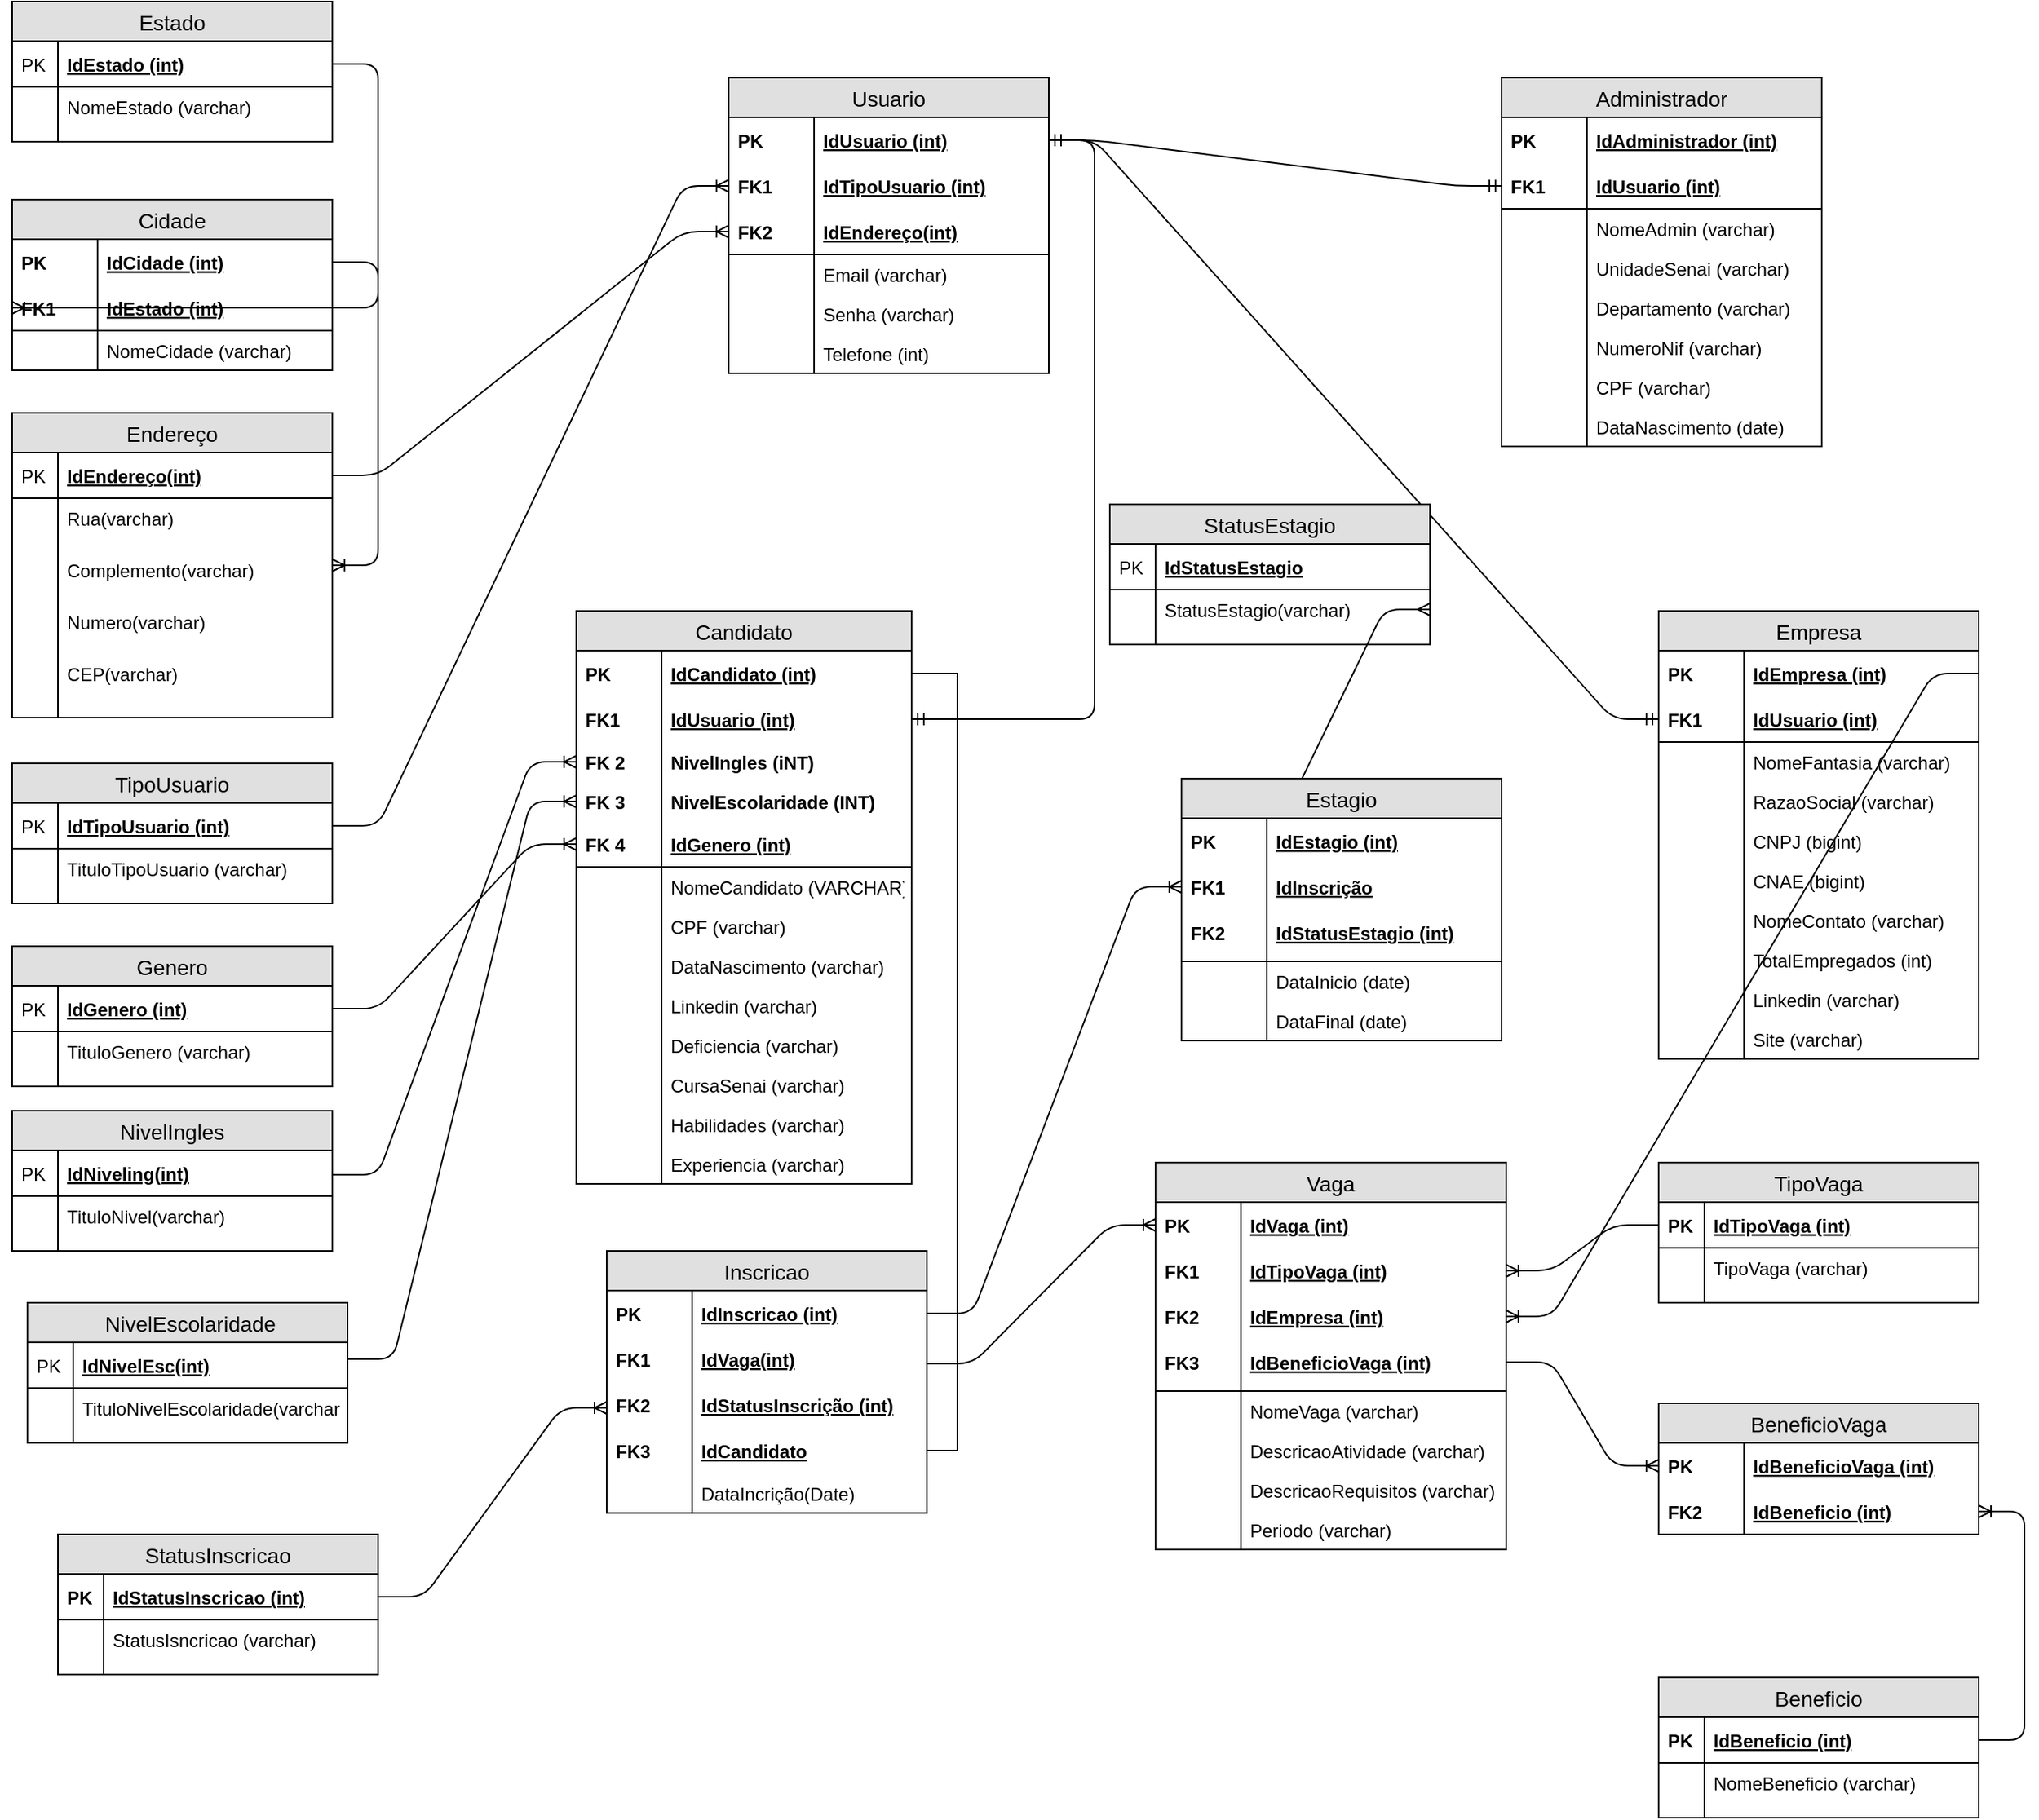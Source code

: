 <mxfile version="13.6.9" type="device"><diagram id="vCbKD1ym7aQlkI3Il48O" name="Page-1"><mxGraphModel dx="1736" dy="3302" grid="1" gridSize="10" guides="1" tooltips="1" connect="1" arrows="1" fold="1" page="1" pageScale="1" pageWidth="827" pageHeight="1169" math="0" shadow="0"><root><mxCell id="0"/><mxCell id="1" parent="0"/><mxCell id="fC9wUmMkMXWHxtyrRd8c-1" value="Estado" style="swimlane;fontStyle=0;childLayout=stackLayout;horizontal=1;startSize=26;fillColor=#e0e0e0;horizontalStack=0;resizeParent=1;resizeParentMax=0;resizeLast=0;collapsible=1;marginBottom=0;swimlaneFillColor=#ffffff;align=center;fontSize=14;" vertex="1" parent="1"><mxGeometry x="60" y="-2290" width="210" height="92" as="geometry"/></mxCell><mxCell id="fC9wUmMkMXWHxtyrRd8c-2" value="IdEstado (int)" style="shape=partialRectangle;top=0;left=0;right=0;bottom=1;align=left;verticalAlign=middle;fillColor=none;spacingLeft=34;spacingRight=4;overflow=hidden;rotatable=0;points=[[0,0.5],[1,0.5]];portConstraint=eastwest;dropTarget=0;fontStyle=5;fontSize=12;" vertex="1" parent="fC9wUmMkMXWHxtyrRd8c-1"><mxGeometry y="26" width="210" height="30" as="geometry"/></mxCell><mxCell id="fC9wUmMkMXWHxtyrRd8c-3" value="PK" style="shape=partialRectangle;top=0;left=0;bottom=0;fillColor=none;align=left;verticalAlign=middle;spacingLeft=4;spacingRight=4;overflow=hidden;rotatable=0;points=[];portConstraint=eastwest;part=1;fontSize=12;" vertex="1" connectable="0" parent="fC9wUmMkMXWHxtyrRd8c-2"><mxGeometry width="30" height="30" as="geometry"/></mxCell><mxCell id="fC9wUmMkMXWHxtyrRd8c-4" value="NomeEstado (varchar)" style="shape=partialRectangle;top=0;left=0;right=0;bottom=0;align=left;verticalAlign=top;fillColor=none;spacingLeft=34;spacingRight=4;overflow=hidden;rotatable=0;points=[[0,0.5],[1,0.5]];portConstraint=eastwest;dropTarget=0;fontSize=12;" vertex="1" parent="fC9wUmMkMXWHxtyrRd8c-1"><mxGeometry y="56" width="210" height="26" as="geometry"/></mxCell><mxCell id="fC9wUmMkMXWHxtyrRd8c-5" value="" style="shape=partialRectangle;top=0;left=0;bottom=0;fillColor=none;align=left;verticalAlign=top;spacingLeft=4;spacingRight=4;overflow=hidden;rotatable=0;points=[];portConstraint=eastwest;part=1;fontSize=12;" vertex="1" connectable="0" parent="fC9wUmMkMXWHxtyrRd8c-4"><mxGeometry width="30" height="26" as="geometry"/></mxCell><mxCell id="fC9wUmMkMXWHxtyrRd8c-6" value="" style="shape=partialRectangle;top=0;left=0;right=0;bottom=0;align=left;verticalAlign=top;fillColor=none;spacingLeft=34;spacingRight=4;overflow=hidden;rotatable=0;points=[[0,0.5],[1,0.5]];portConstraint=eastwest;dropTarget=0;fontSize=12;" vertex="1" parent="fC9wUmMkMXWHxtyrRd8c-1"><mxGeometry y="82" width="210" height="10" as="geometry"/></mxCell><mxCell id="fC9wUmMkMXWHxtyrRd8c-7" value="" style="shape=partialRectangle;top=0;left=0;bottom=0;fillColor=none;align=left;verticalAlign=top;spacingLeft=4;spacingRight=4;overflow=hidden;rotatable=0;points=[];portConstraint=eastwest;part=1;fontSize=12;" vertex="1" connectable="0" parent="fC9wUmMkMXWHxtyrRd8c-6"><mxGeometry width="30" height="10" as="geometry"/></mxCell><mxCell id="fC9wUmMkMXWHxtyrRd8c-8" value="Cidade" style="swimlane;fontStyle=0;childLayout=stackLayout;horizontal=1;startSize=26;fillColor=#e0e0e0;horizontalStack=0;resizeParent=1;resizeParentMax=0;resizeLast=0;collapsible=1;marginBottom=0;swimlaneFillColor=#ffffff;align=center;fontSize=14;" vertex="1" parent="1"><mxGeometry x="60" y="-2160" width="210" height="112" as="geometry"/></mxCell><mxCell id="fC9wUmMkMXWHxtyrRd8c-9" value="IdCidade (int)" style="shape=partialRectangle;top=0;left=0;right=0;bottom=0;align=left;verticalAlign=middle;fillColor=none;spacingLeft=60;spacingRight=4;overflow=hidden;rotatable=0;points=[[0,0.5],[1,0.5]];portConstraint=eastwest;dropTarget=0;fontStyle=5;fontSize=12;" vertex="1" parent="fC9wUmMkMXWHxtyrRd8c-8"><mxGeometry y="26" width="210" height="30" as="geometry"/></mxCell><mxCell id="fC9wUmMkMXWHxtyrRd8c-10" value="PK" style="shape=partialRectangle;fontStyle=1;top=0;left=0;bottom=0;fillColor=none;align=left;verticalAlign=middle;spacingLeft=4;spacingRight=4;overflow=hidden;rotatable=0;points=[];portConstraint=eastwest;part=1;fontSize=12;" vertex="1" connectable="0" parent="fC9wUmMkMXWHxtyrRd8c-9"><mxGeometry width="56" height="30" as="geometry"/></mxCell><mxCell id="fC9wUmMkMXWHxtyrRd8c-11" value="IdEstado (int)" style="shape=partialRectangle;top=0;left=0;right=0;bottom=1;align=left;verticalAlign=middle;fillColor=none;spacingLeft=60;spacingRight=4;overflow=hidden;rotatable=0;points=[[0,0.5],[1,0.5]];portConstraint=eastwest;dropTarget=0;fontStyle=5;fontSize=12;" vertex="1" parent="fC9wUmMkMXWHxtyrRd8c-8"><mxGeometry y="56" width="210" height="30" as="geometry"/></mxCell><mxCell id="fC9wUmMkMXWHxtyrRd8c-12" value="FK1" style="shape=partialRectangle;fontStyle=1;top=0;left=0;bottom=0;fillColor=none;align=left;verticalAlign=middle;spacingLeft=4;spacingRight=4;overflow=hidden;rotatable=0;points=[];portConstraint=eastwest;part=1;fontSize=12;" vertex="1" connectable="0" parent="fC9wUmMkMXWHxtyrRd8c-11"><mxGeometry width="56" height="30" as="geometry"/></mxCell><mxCell id="fC9wUmMkMXWHxtyrRd8c-13" value="NomeCidade (varchar)" style="shape=partialRectangle;top=0;left=0;right=0;bottom=0;align=left;verticalAlign=top;fillColor=none;spacingLeft=60;spacingRight=4;overflow=hidden;rotatable=0;points=[[0,0.5],[1,0.5]];portConstraint=eastwest;dropTarget=0;fontSize=12;" vertex="1" parent="fC9wUmMkMXWHxtyrRd8c-8"><mxGeometry y="86" width="210" height="26" as="geometry"/></mxCell><mxCell id="fC9wUmMkMXWHxtyrRd8c-14" value="" style="shape=partialRectangle;top=0;left=0;bottom=0;fillColor=none;align=left;verticalAlign=top;spacingLeft=4;spacingRight=4;overflow=hidden;rotatable=0;points=[];portConstraint=eastwest;part=1;fontSize=12;" vertex="1" connectable="0" parent="fC9wUmMkMXWHxtyrRd8c-13"><mxGeometry width="56" height="26" as="geometry"/></mxCell><mxCell id="fC9wUmMkMXWHxtyrRd8c-15" value="Candidato" style="swimlane;fontStyle=0;childLayout=stackLayout;horizontal=1;startSize=26;fillColor=#e0e0e0;horizontalStack=0;resizeParent=1;resizeParentMax=0;resizeLast=0;collapsible=1;marginBottom=0;swimlaneFillColor=#ffffff;align=center;fontSize=14;" vertex="1" parent="1"><mxGeometry x="430" y="-1890" width="220" height="376" as="geometry"/></mxCell><mxCell id="fC9wUmMkMXWHxtyrRd8c-16" value="IdCandidato (int)" style="shape=partialRectangle;top=0;left=0;right=0;bottom=0;align=left;verticalAlign=middle;fillColor=none;spacingLeft=60;spacingRight=4;overflow=hidden;rotatable=0;points=[[0,0.5],[1,0.5]];portConstraint=eastwest;dropTarget=0;fontStyle=5;fontSize=12;" vertex="1" parent="fC9wUmMkMXWHxtyrRd8c-15"><mxGeometry y="26" width="220" height="30" as="geometry"/></mxCell><mxCell id="fC9wUmMkMXWHxtyrRd8c-17" value="PK" style="shape=partialRectangle;fontStyle=1;top=0;left=0;bottom=0;fillColor=none;align=left;verticalAlign=middle;spacingLeft=4;spacingRight=4;overflow=hidden;rotatable=0;points=[];portConstraint=eastwest;part=1;fontSize=12;" vertex="1" connectable="0" parent="fC9wUmMkMXWHxtyrRd8c-16"><mxGeometry width="56" height="30" as="geometry"/></mxCell><mxCell id="fC9wUmMkMXWHxtyrRd8c-18" value="IdUsuario (int)" style="shape=partialRectangle;top=0;left=0;right=0;bottom=0;align=left;verticalAlign=middle;fillColor=none;spacingLeft=60;spacingRight=4;overflow=hidden;rotatable=0;points=[[0,0.5],[1,0.5]];portConstraint=eastwest;dropTarget=0;fontStyle=5;fontSize=12;" vertex="1" parent="fC9wUmMkMXWHxtyrRd8c-15"><mxGeometry y="56" width="220" height="30" as="geometry"/></mxCell><mxCell id="fC9wUmMkMXWHxtyrRd8c-19" value="FK1" style="shape=partialRectangle;fontStyle=1;top=0;left=0;bottom=0;fillColor=none;align=left;verticalAlign=middle;spacingLeft=4;spacingRight=4;overflow=hidden;rotatable=0;points=[];portConstraint=eastwest;part=1;fontSize=12;" vertex="1" connectable="0" parent="fC9wUmMkMXWHxtyrRd8c-18"><mxGeometry width="56" height="30" as="geometry"/></mxCell><mxCell id="fC9wUmMkMXWHxtyrRd8c-30" value="NivelIngles (iNT)" style="shape=partialRectangle;top=0;left=0;right=0;bottom=0;align=left;verticalAlign=top;fillColor=none;spacingLeft=60;spacingRight=4;overflow=hidden;rotatable=0;points=[[0,0.5],[1,0.5]];portConstraint=eastwest;dropTarget=0;fontSize=12;fontStyle=1" vertex="1" parent="fC9wUmMkMXWHxtyrRd8c-15"><mxGeometry y="86" width="220" height="26" as="geometry"/></mxCell><mxCell id="fC9wUmMkMXWHxtyrRd8c-31" value="FK 2" style="shape=partialRectangle;top=0;left=0;bottom=0;fillColor=none;align=left;verticalAlign=top;spacingLeft=4;spacingRight=4;overflow=hidden;rotatable=0;points=[];portConstraint=eastwest;part=1;fontSize=12;fontStyle=1" vertex="1" connectable="0" parent="fC9wUmMkMXWHxtyrRd8c-30"><mxGeometry width="56" height="26" as="geometry"/></mxCell><mxCell id="fC9wUmMkMXWHxtyrRd8c-28" value="NivelEscolaridade (INT)" style="shape=partialRectangle;top=0;left=0;right=0;bottom=0;align=left;verticalAlign=top;fillColor=none;spacingLeft=60;spacingRight=4;overflow=hidden;rotatable=0;points=[[0,0.5],[1,0.5]];portConstraint=eastwest;dropTarget=0;fontSize=12;fontStyle=1" vertex="1" parent="fC9wUmMkMXWHxtyrRd8c-15"><mxGeometry y="112" width="220" height="26" as="geometry"/></mxCell><mxCell id="fC9wUmMkMXWHxtyrRd8c-29" value="FK 3" style="shape=partialRectangle;top=0;left=0;bottom=0;fillColor=none;align=left;verticalAlign=top;spacingLeft=4;spacingRight=4;overflow=hidden;rotatable=0;points=[];portConstraint=eastwest;part=1;fontSize=12;fontStyle=1" vertex="1" connectable="0" parent="fC9wUmMkMXWHxtyrRd8c-28"><mxGeometry width="56" height="26" as="geometry"/></mxCell><mxCell id="fC9wUmMkMXWHxtyrRd8c-20" value="IdGenero (int)" style="shape=partialRectangle;top=0;left=0;right=0;bottom=1;align=left;verticalAlign=middle;fillColor=none;spacingLeft=60;spacingRight=4;overflow=hidden;rotatable=0;points=[[0,0.5],[1,0.5]];portConstraint=eastwest;dropTarget=0;fontStyle=5;fontSize=12;" vertex="1" parent="fC9wUmMkMXWHxtyrRd8c-15"><mxGeometry y="138" width="220" height="30" as="geometry"/></mxCell><mxCell id="fC9wUmMkMXWHxtyrRd8c-21" value="FK 4" style="shape=partialRectangle;fontStyle=1;top=0;left=0;bottom=0;fillColor=none;align=left;verticalAlign=middle;spacingLeft=4;spacingRight=4;overflow=hidden;rotatable=0;points=[];portConstraint=eastwest;part=1;fontSize=12;" vertex="1" connectable="0" parent="fC9wUmMkMXWHxtyrRd8c-20"><mxGeometry width="56" height="30" as="geometry"/></mxCell><mxCell id="fC9wUmMkMXWHxtyrRd8c-22" value="NomeCandidato (VARCHAR)" style="shape=partialRectangle;top=0;left=0;right=0;bottom=0;align=left;verticalAlign=top;fillColor=none;spacingLeft=60;spacingRight=4;overflow=hidden;rotatable=0;points=[[0,0.5],[1,0.5]];portConstraint=eastwest;dropTarget=0;fontSize=12;fontStyle=0" vertex="1" parent="fC9wUmMkMXWHxtyrRd8c-15"><mxGeometry y="168" width="220" height="26" as="geometry"/></mxCell><mxCell id="fC9wUmMkMXWHxtyrRd8c-23" value="" style="shape=partialRectangle;top=0;left=0;bottom=0;fillColor=none;align=left;verticalAlign=top;spacingLeft=4;spacingRight=4;overflow=hidden;rotatable=0;points=[];portConstraint=eastwest;part=1;fontSize=12;fontStyle=1" vertex="1" connectable="0" parent="fC9wUmMkMXWHxtyrRd8c-22"><mxGeometry width="56" height="26" as="geometry"/></mxCell><mxCell id="fC9wUmMkMXWHxtyrRd8c-24" value="CPF (varchar)" style="shape=partialRectangle;top=0;left=0;right=0;bottom=0;align=left;verticalAlign=top;fillColor=none;spacingLeft=60;spacingRight=4;overflow=hidden;rotatable=0;points=[[0,0.5],[1,0.5]];portConstraint=eastwest;dropTarget=0;fontSize=12;" vertex="1" parent="fC9wUmMkMXWHxtyrRd8c-15"><mxGeometry y="194" width="220" height="26" as="geometry"/></mxCell><mxCell id="fC9wUmMkMXWHxtyrRd8c-25" value="" style="shape=partialRectangle;top=0;left=0;bottom=0;fillColor=none;align=left;verticalAlign=top;spacingLeft=4;spacingRight=4;overflow=hidden;rotatable=0;points=[];portConstraint=eastwest;part=1;fontSize=12;" vertex="1" connectable="0" parent="fC9wUmMkMXWHxtyrRd8c-24"><mxGeometry width="56" height="26" as="geometry"/></mxCell><mxCell id="fC9wUmMkMXWHxtyrRd8c-26" value="DataNascimento (varchar)" style="shape=partialRectangle;top=0;left=0;right=0;bottom=0;align=left;verticalAlign=top;fillColor=none;spacingLeft=60;spacingRight=4;overflow=hidden;rotatable=0;points=[[0,0.5],[1,0.5]];portConstraint=eastwest;dropTarget=0;fontSize=12;" vertex="1" parent="fC9wUmMkMXWHxtyrRd8c-15"><mxGeometry y="220" width="220" height="26" as="geometry"/></mxCell><mxCell id="fC9wUmMkMXWHxtyrRd8c-27" value="" style="shape=partialRectangle;top=0;left=0;bottom=0;fillColor=none;align=left;verticalAlign=top;spacingLeft=4;spacingRight=4;overflow=hidden;rotatable=0;points=[];portConstraint=eastwest;part=1;fontSize=12;" vertex="1" connectable="0" parent="fC9wUmMkMXWHxtyrRd8c-26"><mxGeometry width="56" height="26" as="geometry"/></mxCell><mxCell id="fC9wUmMkMXWHxtyrRd8c-32" value="Linkedin (varchar)" style="shape=partialRectangle;top=0;left=0;right=0;bottom=0;align=left;verticalAlign=top;fillColor=none;spacingLeft=60;spacingRight=4;overflow=hidden;rotatable=0;points=[[0,0.5],[1,0.5]];portConstraint=eastwest;dropTarget=0;fontSize=12;" vertex="1" parent="fC9wUmMkMXWHxtyrRd8c-15"><mxGeometry y="246" width="220" height="26" as="geometry"/></mxCell><mxCell id="fC9wUmMkMXWHxtyrRd8c-33" value="" style="shape=partialRectangle;top=0;left=0;bottom=0;fillColor=none;align=left;verticalAlign=top;spacingLeft=4;spacingRight=4;overflow=hidden;rotatable=0;points=[];portConstraint=eastwest;part=1;fontSize=12;" vertex="1" connectable="0" parent="fC9wUmMkMXWHxtyrRd8c-32"><mxGeometry width="56" height="26" as="geometry"/></mxCell><mxCell id="fC9wUmMkMXWHxtyrRd8c-34" value="Deficiencia (varchar)" style="shape=partialRectangle;top=0;left=0;right=0;bottom=0;align=left;verticalAlign=top;fillColor=none;spacingLeft=60;spacingRight=4;overflow=hidden;rotatable=0;points=[[0,0.5],[1,0.5]];portConstraint=eastwest;dropTarget=0;fontSize=12;" vertex="1" parent="fC9wUmMkMXWHxtyrRd8c-15"><mxGeometry y="272" width="220" height="26" as="geometry"/></mxCell><mxCell id="fC9wUmMkMXWHxtyrRd8c-35" value="" style="shape=partialRectangle;top=0;left=0;bottom=0;fillColor=none;align=left;verticalAlign=top;spacingLeft=4;spacingRight=4;overflow=hidden;rotatable=0;points=[];portConstraint=eastwest;part=1;fontSize=12;" vertex="1" connectable="0" parent="fC9wUmMkMXWHxtyrRd8c-34"><mxGeometry width="56" height="26" as="geometry"/></mxCell><mxCell id="fC9wUmMkMXWHxtyrRd8c-36" value="CursaSenai (varchar)" style="shape=partialRectangle;top=0;left=0;right=0;bottom=0;align=left;verticalAlign=top;fillColor=none;spacingLeft=60;spacingRight=4;overflow=hidden;rotatable=0;points=[[0,0.5],[1,0.5]];portConstraint=eastwest;dropTarget=0;fontSize=12;" vertex="1" parent="fC9wUmMkMXWHxtyrRd8c-15"><mxGeometry y="298" width="220" height="26" as="geometry"/></mxCell><mxCell id="fC9wUmMkMXWHxtyrRd8c-37" value="" style="shape=partialRectangle;top=0;left=0;bottom=0;fillColor=none;align=left;verticalAlign=top;spacingLeft=4;spacingRight=4;overflow=hidden;rotatable=0;points=[];portConstraint=eastwest;part=1;fontSize=12;" vertex="1" connectable="0" parent="fC9wUmMkMXWHxtyrRd8c-36"><mxGeometry width="56" height="26" as="geometry"/></mxCell><mxCell id="fC9wUmMkMXWHxtyrRd8c-38" value="Habilidades (varchar)" style="shape=partialRectangle;top=0;left=0;right=0;bottom=0;align=left;verticalAlign=top;fillColor=none;spacingLeft=60;spacingRight=4;overflow=hidden;rotatable=0;points=[[0,0.5],[1,0.5]];portConstraint=eastwest;dropTarget=0;fontSize=12;" vertex="1" parent="fC9wUmMkMXWHxtyrRd8c-15"><mxGeometry y="324" width="220" height="26" as="geometry"/></mxCell><mxCell id="fC9wUmMkMXWHxtyrRd8c-39" value="" style="shape=partialRectangle;top=0;left=0;bottom=0;fillColor=none;align=left;verticalAlign=top;spacingLeft=4;spacingRight=4;overflow=hidden;rotatable=0;points=[];portConstraint=eastwest;part=1;fontSize=12;" vertex="1" connectable="0" parent="fC9wUmMkMXWHxtyrRd8c-38"><mxGeometry width="56" height="26" as="geometry"/></mxCell><mxCell id="fC9wUmMkMXWHxtyrRd8c-40" value="Experiencia (varchar)" style="shape=partialRectangle;top=0;left=0;right=0;bottom=0;align=left;verticalAlign=top;fillColor=none;spacingLeft=60;spacingRight=4;overflow=hidden;rotatable=0;points=[[0,0.5],[1,0.5]];portConstraint=eastwest;dropTarget=0;fontSize=12;" vertex="1" parent="fC9wUmMkMXWHxtyrRd8c-15"><mxGeometry y="350" width="220" height="26" as="geometry"/></mxCell><mxCell id="fC9wUmMkMXWHxtyrRd8c-41" value="" style="shape=partialRectangle;top=0;left=0;bottom=0;fillColor=none;align=left;verticalAlign=top;spacingLeft=4;spacingRight=4;overflow=hidden;rotatable=0;points=[];portConstraint=eastwest;part=1;fontSize=12;" vertex="1" connectable="0" parent="fC9wUmMkMXWHxtyrRd8c-40"><mxGeometry width="56" height="26" as="geometry"/></mxCell><mxCell id="fC9wUmMkMXWHxtyrRd8c-42" value="" style="edgeStyle=entityRelationEdgeStyle;fontSize=12;html=1;endArrow=ERoneToMany;entryX=0;entryY=0.5;entryDx=0;entryDy=0;" edge="1" parent="1" source="fC9wUmMkMXWHxtyrRd8c-2" target="fC9wUmMkMXWHxtyrRd8c-11"><mxGeometry width="100" height="100" relative="1" as="geometry"><mxPoint x="330" y="-2190" as="sourcePoint"/><mxPoint x="430" y="-2290" as="targetPoint"/></mxGeometry></mxCell><mxCell id="fC9wUmMkMXWHxtyrRd8c-43" value="" style="edgeStyle=entityRelationEdgeStyle;fontSize=12;html=1;endArrow=ERoneToMany;entryX=0;entryY=0.5;entryDx=0;entryDy=0;" edge="1" parent="1" source="fC9wUmMkMXWHxtyrRd8c-189" target="fC9wUmMkMXWHxtyrRd8c-164"><mxGeometry width="100" height="100" relative="1" as="geometry"><mxPoint x="320" y="-1950" as="sourcePoint"/><mxPoint x="420" y="-2050" as="targetPoint"/></mxGeometry></mxCell><mxCell id="fC9wUmMkMXWHxtyrRd8c-44" value="" style="edgeStyle=entityRelationEdgeStyle;fontSize=12;html=1;endArrow=ERoneToMany;" edge="1" parent="1" source="fC9wUmMkMXWHxtyrRd8c-9" target="fC9wUmMkMXWHxtyrRd8c-175"><mxGeometry width="100" height="100" relative="1" as="geometry"><mxPoint x="520" y="-1940" as="sourcePoint"/><mxPoint x="300" y="-2280" as="targetPoint"/></mxGeometry></mxCell><mxCell id="fC9wUmMkMXWHxtyrRd8c-45" value="" style="edgeStyle=entityRelationEdgeStyle;fontSize=12;html=1;endArrow=ERoneToMany;" edge="1" parent="1" source="fC9wUmMkMXWHxtyrRd8c-196" target="fC9wUmMkMXWHxtyrRd8c-20"><mxGeometry width="100" height="100" relative="1" as="geometry"><mxPoint x="840" y="-1780" as="sourcePoint"/><mxPoint x="940" y="-1880" as="targetPoint"/></mxGeometry></mxCell><mxCell id="fC9wUmMkMXWHxtyrRd8c-46" value="" style="edgeStyle=entityRelationEdgeStyle;fontSize=12;html=1;endArrow=ERmandOne;startArrow=ERmandOne;" edge="1" parent="1" source="fC9wUmMkMXWHxtyrRd8c-162" target="fC9wUmMkMXWHxtyrRd8c-18"><mxGeometry width="100" height="100" relative="1" as="geometry"><mxPoint x="670" y="-1898" as="sourcePoint"/><mxPoint x="770" y="-1998" as="targetPoint"/></mxGeometry></mxCell><mxCell id="fC9wUmMkMXWHxtyrRd8c-47" value="" style="edgeStyle=entityRelationEdgeStyle;fontSize=12;html=1;endArrow=ERmandOne;startArrow=ERmandOne;" edge="1" parent="1" source="fC9wUmMkMXWHxtyrRd8c-162" target="fC9wUmMkMXWHxtyrRd8c-73"><mxGeometry width="100" height="100" relative="1" as="geometry"><mxPoint x="840" y="-1780" as="sourcePoint"/><mxPoint x="940" y="-1880" as="targetPoint"/></mxGeometry></mxCell><mxCell id="fC9wUmMkMXWHxtyrRd8c-48" value="" style="edgeStyle=entityRelationEdgeStyle;fontSize=12;html=1;endArrow=ERmandOne;startArrow=ERmandOne;" edge="1" parent="1" source="fC9wUmMkMXWHxtyrRd8c-162" target="fC9wUmMkMXWHxtyrRd8c-52"><mxGeometry width="100" height="100" relative="1" as="geometry"><mxPoint x="840" y="-1780" as="sourcePoint"/><mxPoint x="940" y="-1880" as="targetPoint"/></mxGeometry></mxCell><mxCell id="fC9wUmMkMXWHxtyrRd8c-49" value="Empresa" style="swimlane;fontStyle=0;childLayout=stackLayout;horizontal=1;startSize=26;fillColor=#e0e0e0;horizontalStack=0;resizeParent=1;resizeParentMax=0;resizeLast=0;collapsible=1;marginBottom=0;swimlaneFillColor=#ffffff;align=center;fontSize=14;" vertex="1" parent="1"><mxGeometry x="1140" y="-1890" width="210" height="294" as="geometry"/></mxCell><mxCell id="fC9wUmMkMXWHxtyrRd8c-50" value="IdEmpresa (int)" style="shape=partialRectangle;top=0;left=0;right=0;bottom=0;align=left;verticalAlign=middle;fillColor=none;spacingLeft=60;spacingRight=4;overflow=hidden;rotatable=0;points=[[0,0.5],[1,0.5]];portConstraint=eastwest;dropTarget=0;fontStyle=5;fontSize=12;" vertex="1" parent="fC9wUmMkMXWHxtyrRd8c-49"><mxGeometry y="26" width="210" height="30" as="geometry"/></mxCell><mxCell id="fC9wUmMkMXWHxtyrRd8c-51" value="PK" style="shape=partialRectangle;fontStyle=1;top=0;left=0;bottom=0;fillColor=none;align=left;verticalAlign=middle;spacingLeft=4;spacingRight=4;overflow=hidden;rotatable=0;points=[];portConstraint=eastwest;part=1;fontSize=12;" vertex="1" connectable="0" parent="fC9wUmMkMXWHxtyrRd8c-50"><mxGeometry width="56" height="30" as="geometry"/></mxCell><mxCell id="fC9wUmMkMXWHxtyrRd8c-52" value="IdUsuario (int)" style="shape=partialRectangle;top=0;left=0;right=0;bottom=1;align=left;verticalAlign=middle;fillColor=none;spacingLeft=60;spacingRight=4;overflow=hidden;rotatable=0;points=[[0,0.5],[1,0.5]];portConstraint=eastwest;dropTarget=0;fontStyle=5;fontSize=12;" vertex="1" parent="fC9wUmMkMXWHxtyrRd8c-49"><mxGeometry y="56" width="210" height="30" as="geometry"/></mxCell><mxCell id="fC9wUmMkMXWHxtyrRd8c-53" value="FK1" style="shape=partialRectangle;fontStyle=1;top=0;left=0;bottom=0;fillColor=none;align=left;verticalAlign=middle;spacingLeft=4;spacingRight=4;overflow=hidden;rotatable=0;points=[];portConstraint=eastwest;part=1;fontSize=12;" vertex="1" connectable="0" parent="fC9wUmMkMXWHxtyrRd8c-52"><mxGeometry width="56" height="30" as="geometry"/></mxCell><mxCell id="fC9wUmMkMXWHxtyrRd8c-54" value="NomeFantasia (varchar)" style="shape=partialRectangle;top=0;left=0;right=0;bottom=0;align=left;verticalAlign=top;fillColor=none;spacingLeft=60;spacingRight=4;overflow=hidden;rotatable=0;points=[[0,0.5],[1,0.5]];portConstraint=eastwest;dropTarget=0;fontSize=12;" vertex="1" parent="fC9wUmMkMXWHxtyrRd8c-49"><mxGeometry y="86" width="210" height="26" as="geometry"/></mxCell><mxCell id="fC9wUmMkMXWHxtyrRd8c-55" value="" style="shape=partialRectangle;top=0;left=0;bottom=0;fillColor=none;align=left;verticalAlign=top;spacingLeft=4;spacingRight=4;overflow=hidden;rotatable=0;points=[];portConstraint=eastwest;part=1;fontSize=12;" vertex="1" connectable="0" parent="fC9wUmMkMXWHxtyrRd8c-54"><mxGeometry width="56" height="26" as="geometry"/></mxCell><mxCell id="fC9wUmMkMXWHxtyrRd8c-56" value="RazaoSocial (varchar)" style="shape=partialRectangle;top=0;left=0;right=0;bottom=0;align=left;verticalAlign=top;fillColor=none;spacingLeft=60;spacingRight=4;overflow=hidden;rotatable=0;points=[[0,0.5],[1,0.5]];portConstraint=eastwest;dropTarget=0;fontSize=12;" vertex="1" parent="fC9wUmMkMXWHxtyrRd8c-49"><mxGeometry y="112" width="210" height="26" as="geometry"/></mxCell><mxCell id="fC9wUmMkMXWHxtyrRd8c-57" value="" style="shape=partialRectangle;top=0;left=0;bottom=0;fillColor=none;align=left;verticalAlign=top;spacingLeft=4;spacingRight=4;overflow=hidden;rotatable=0;points=[];portConstraint=eastwest;part=1;fontSize=12;" vertex="1" connectable="0" parent="fC9wUmMkMXWHxtyrRd8c-56"><mxGeometry width="56" height="26" as="geometry"/></mxCell><mxCell id="fC9wUmMkMXWHxtyrRd8c-58" value="CNPJ (bigint)" style="shape=partialRectangle;top=0;left=0;right=0;bottom=0;align=left;verticalAlign=top;fillColor=none;spacingLeft=60;spacingRight=4;overflow=hidden;rotatable=0;points=[[0,0.5],[1,0.5]];portConstraint=eastwest;dropTarget=0;fontSize=12;" vertex="1" parent="fC9wUmMkMXWHxtyrRd8c-49"><mxGeometry y="138" width="210" height="26" as="geometry"/></mxCell><mxCell id="fC9wUmMkMXWHxtyrRd8c-59" value="" style="shape=partialRectangle;top=0;left=0;bottom=0;fillColor=none;align=left;verticalAlign=top;spacingLeft=4;spacingRight=4;overflow=hidden;rotatable=0;points=[];portConstraint=eastwest;part=1;fontSize=12;" vertex="1" connectable="0" parent="fC9wUmMkMXWHxtyrRd8c-58"><mxGeometry width="56" height="26" as="geometry"/></mxCell><mxCell id="fC9wUmMkMXWHxtyrRd8c-60" value="CNAE (bigint)" style="shape=partialRectangle;top=0;left=0;right=0;bottom=0;align=left;verticalAlign=top;fillColor=none;spacingLeft=60;spacingRight=4;overflow=hidden;rotatable=0;points=[[0,0.5],[1,0.5]];portConstraint=eastwest;dropTarget=0;fontSize=12;" vertex="1" parent="fC9wUmMkMXWHxtyrRd8c-49"><mxGeometry y="164" width="210" height="26" as="geometry"/></mxCell><mxCell id="fC9wUmMkMXWHxtyrRd8c-61" value="" style="shape=partialRectangle;top=0;left=0;bottom=0;fillColor=none;align=left;verticalAlign=top;spacingLeft=4;spacingRight=4;overflow=hidden;rotatable=0;points=[];portConstraint=eastwest;part=1;fontSize=12;" vertex="1" connectable="0" parent="fC9wUmMkMXWHxtyrRd8c-60"><mxGeometry width="56" height="26" as="geometry"/></mxCell><mxCell id="fC9wUmMkMXWHxtyrRd8c-62" value="NomeContato (varchar)" style="shape=partialRectangle;top=0;left=0;right=0;bottom=0;align=left;verticalAlign=top;fillColor=none;spacingLeft=60;spacingRight=4;overflow=hidden;rotatable=0;points=[[0,0.5],[1,0.5]];portConstraint=eastwest;dropTarget=0;fontSize=12;" vertex="1" parent="fC9wUmMkMXWHxtyrRd8c-49"><mxGeometry y="190" width="210" height="26" as="geometry"/></mxCell><mxCell id="fC9wUmMkMXWHxtyrRd8c-63" value="" style="shape=partialRectangle;top=0;left=0;bottom=0;fillColor=none;align=left;verticalAlign=top;spacingLeft=4;spacingRight=4;overflow=hidden;rotatable=0;points=[];portConstraint=eastwest;part=1;fontSize=12;" vertex="1" connectable="0" parent="fC9wUmMkMXWHxtyrRd8c-62"><mxGeometry width="56" height="26" as="geometry"/></mxCell><mxCell id="fC9wUmMkMXWHxtyrRd8c-64" value="TotalEmpregados (int)" style="shape=partialRectangle;top=0;left=0;right=0;bottom=0;align=left;verticalAlign=top;fillColor=none;spacingLeft=60;spacingRight=4;overflow=hidden;rotatable=0;points=[[0,0.5],[1,0.5]];portConstraint=eastwest;dropTarget=0;fontSize=12;" vertex="1" parent="fC9wUmMkMXWHxtyrRd8c-49"><mxGeometry y="216" width="210" height="26" as="geometry"/></mxCell><mxCell id="fC9wUmMkMXWHxtyrRd8c-65" value="" style="shape=partialRectangle;top=0;left=0;bottom=0;fillColor=none;align=left;verticalAlign=top;spacingLeft=4;spacingRight=4;overflow=hidden;rotatable=0;points=[];portConstraint=eastwest;part=1;fontSize=12;" vertex="1" connectable="0" parent="fC9wUmMkMXWHxtyrRd8c-64"><mxGeometry width="56" height="26" as="geometry"/></mxCell><mxCell id="fC9wUmMkMXWHxtyrRd8c-66" value="Linkedin (varchar)" style="shape=partialRectangle;top=0;left=0;right=0;bottom=0;align=left;verticalAlign=top;fillColor=none;spacingLeft=60;spacingRight=4;overflow=hidden;rotatable=0;points=[[0,0.5],[1,0.5]];portConstraint=eastwest;dropTarget=0;fontSize=12;" vertex="1" parent="fC9wUmMkMXWHxtyrRd8c-49"><mxGeometry y="242" width="210" height="26" as="geometry"/></mxCell><mxCell id="fC9wUmMkMXWHxtyrRd8c-67" value="" style="shape=partialRectangle;top=0;left=0;bottom=0;fillColor=none;align=left;verticalAlign=top;spacingLeft=4;spacingRight=4;overflow=hidden;rotatable=0;points=[];portConstraint=eastwest;part=1;fontSize=12;" vertex="1" connectable="0" parent="fC9wUmMkMXWHxtyrRd8c-66"><mxGeometry width="56" height="26" as="geometry"/></mxCell><mxCell id="fC9wUmMkMXWHxtyrRd8c-68" value="Site (varchar)" style="shape=partialRectangle;top=0;left=0;right=0;bottom=0;align=left;verticalAlign=top;fillColor=none;spacingLeft=60;spacingRight=4;overflow=hidden;rotatable=0;points=[[0,0.5],[1,0.5]];portConstraint=eastwest;dropTarget=0;fontSize=12;" vertex="1" parent="fC9wUmMkMXWHxtyrRd8c-49"><mxGeometry y="268" width="210" height="26" as="geometry"/></mxCell><mxCell id="fC9wUmMkMXWHxtyrRd8c-69" value="" style="shape=partialRectangle;top=0;left=0;bottom=0;fillColor=none;align=left;verticalAlign=top;spacingLeft=4;spacingRight=4;overflow=hidden;rotatable=0;points=[];portConstraint=eastwest;part=1;fontSize=12;" vertex="1" connectable="0" parent="fC9wUmMkMXWHxtyrRd8c-68"><mxGeometry width="56" height="26" as="geometry"/></mxCell><mxCell id="fC9wUmMkMXWHxtyrRd8c-70" value="Administrador" style="swimlane;fontStyle=0;childLayout=stackLayout;horizontal=1;startSize=26;fillColor=#e0e0e0;horizontalStack=0;resizeParent=1;resizeParentMax=0;resizeLast=0;collapsible=1;marginBottom=0;swimlaneFillColor=#ffffff;align=center;fontSize=14;" vertex="1" parent="1"><mxGeometry x="1037" y="-2240" width="210" height="242" as="geometry"/></mxCell><mxCell id="fC9wUmMkMXWHxtyrRd8c-71" value="IdAdministrador (int)" style="shape=partialRectangle;top=0;left=0;right=0;bottom=0;align=left;verticalAlign=middle;fillColor=none;spacingLeft=60;spacingRight=4;overflow=hidden;rotatable=0;points=[[0,0.5],[1,0.5]];portConstraint=eastwest;dropTarget=0;fontStyle=5;fontSize=12;" vertex="1" parent="fC9wUmMkMXWHxtyrRd8c-70"><mxGeometry y="26" width="210" height="30" as="geometry"/></mxCell><mxCell id="fC9wUmMkMXWHxtyrRd8c-72" value="PK" style="shape=partialRectangle;fontStyle=1;top=0;left=0;bottom=0;fillColor=none;align=left;verticalAlign=middle;spacingLeft=4;spacingRight=4;overflow=hidden;rotatable=0;points=[];portConstraint=eastwest;part=1;fontSize=12;" vertex="1" connectable="0" parent="fC9wUmMkMXWHxtyrRd8c-71"><mxGeometry width="56" height="30" as="geometry"/></mxCell><mxCell id="fC9wUmMkMXWHxtyrRd8c-73" value="IdUsuario (int)" style="shape=partialRectangle;top=0;left=0;right=0;bottom=1;align=left;verticalAlign=middle;fillColor=none;spacingLeft=60;spacingRight=4;overflow=hidden;rotatable=0;points=[[0,0.5],[1,0.5]];portConstraint=eastwest;dropTarget=0;fontStyle=5;fontSize=12;" vertex="1" parent="fC9wUmMkMXWHxtyrRd8c-70"><mxGeometry y="56" width="210" height="30" as="geometry"/></mxCell><mxCell id="fC9wUmMkMXWHxtyrRd8c-74" value="FK1" style="shape=partialRectangle;fontStyle=1;top=0;left=0;bottom=0;fillColor=none;align=left;verticalAlign=middle;spacingLeft=4;spacingRight=4;overflow=hidden;rotatable=0;points=[];portConstraint=eastwest;part=1;fontSize=12;" vertex="1" connectable="0" parent="fC9wUmMkMXWHxtyrRd8c-73"><mxGeometry width="56" height="30" as="geometry"/></mxCell><mxCell id="fC9wUmMkMXWHxtyrRd8c-75" value="NomeAdmin (varchar)" style="shape=partialRectangle;top=0;left=0;right=0;bottom=0;align=left;verticalAlign=top;fillColor=none;spacingLeft=60;spacingRight=4;overflow=hidden;rotatable=0;points=[[0,0.5],[1,0.5]];portConstraint=eastwest;dropTarget=0;fontSize=12;" vertex="1" parent="fC9wUmMkMXWHxtyrRd8c-70"><mxGeometry y="86" width="210" height="26" as="geometry"/></mxCell><mxCell id="fC9wUmMkMXWHxtyrRd8c-76" value="" style="shape=partialRectangle;top=0;left=0;bottom=0;fillColor=none;align=left;verticalAlign=top;spacingLeft=4;spacingRight=4;overflow=hidden;rotatable=0;points=[];portConstraint=eastwest;part=1;fontSize=12;" vertex="1" connectable="0" parent="fC9wUmMkMXWHxtyrRd8c-75"><mxGeometry width="56" height="26" as="geometry"/></mxCell><mxCell id="fC9wUmMkMXWHxtyrRd8c-77" value="UnidadeSenai (varchar)" style="shape=partialRectangle;top=0;left=0;right=0;bottom=0;align=left;verticalAlign=top;fillColor=none;spacingLeft=60;spacingRight=4;overflow=hidden;rotatable=0;points=[[0,0.5],[1,0.5]];portConstraint=eastwest;dropTarget=0;fontSize=12;" vertex="1" parent="fC9wUmMkMXWHxtyrRd8c-70"><mxGeometry y="112" width="210" height="26" as="geometry"/></mxCell><mxCell id="fC9wUmMkMXWHxtyrRd8c-78" value="" style="shape=partialRectangle;top=0;left=0;bottom=0;fillColor=none;align=left;verticalAlign=top;spacingLeft=4;spacingRight=4;overflow=hidden;rotatable=0;points=[];portConstraint=eastwest;part=1;fontSize=12;" vertex="1" connectable="0" parent="fC9wUmMkMXWHxtyrRd8c-77"><mxGeometry width="56" height="26" as="geometry"/></mxCell><mxCell id="fC9wUmMkMXWHxtyrRd8c-79" value="Departamento (varchar)" style="shape=partialRectangle;top=0;left=0;right=0;bottom=0;align=left;verticalAlign=top;fillColor=none;spacingLeft=60;spacingRight=4;overflow=hidden;rotatable=0;points=[[0,0.5],[1,0.5]];portConstraint=eastwest;dropTarget=0;fontSize=12;" vertex="1" parent="fC9wUmMkMXWHxtyrRd8c-70"><mxGeometry y="138" width="210" height="26" as="geometry"/></mxCell><mxCell id="fC9wUmMkMXWHxtyrRd8c-80" value="" style="shape=partialRectangle;top=0;left=0;bottom=0;fillColor=none;align=left;verticalAlign=top;spacingLeft=4;spacingRight=4;overflow=hidden;rotatable=0;points=[];portConstraint=eastwest;part=1;fontSize=12;" vertex="1" connectable="0" parent="fC9wUmMkMXWHxtyrRd8c-79"><mxGeometry width="56" height="26" as="geometry"/></mxCell><mxCell id="fC9wUmMkMXWHxtyrRd8c-81" value="NumeroNif (varchar)" style="shape=partialRectangle;top=0;left=0;right=0;bottom=0;align=left;verticalAlign=top;fillColor=none;spacingLeft=60;spacingRight=4;overflow=hidden;rotatable=0;points=[[0,0.5],[1,0.5]];portConstraint=eastwest;dropTarget=0;fontSize=12;" vertex="1" parent="fC9wUmMkMXWHxtyrRd8c-70"><mxGeometry y="164" width="210" height="26" as="geometry"/></mxCell><mxCell id="fC9wUmMkMXWHxtyrRd8c-82" value="" style="shape=partialRectangle;top=0;left=0;bottom=0;fillColor=none;align=left;verticalAlign=top;spacingLeft=4;spacingRight=4;overflow=hidden;rotatable=0;points=[];portConstraint=eastwest;part=1;fontSize=12;" vertex="1" connectable="0" parent="fC9wUmMkMXWHxtyrRd8c-81"><mxGeometry width="56" height="26" as="geometry"/></mxCell><mxCell id="fC9wUmMkMXWHxtyrRd8c-83" value="CPF (varchar)" style="shape=partialRectangle;top=0;left=0;right=0;bottom=0;align=left;verticalAlign=top;fillColor=none;spacingLeft=60;spacingRight=4;overflow=hidden;rotatable=0;points=[[0,0.5],[1,0.5]];portConstraint=eastwest;dropTarget=0;fontSize=12;" vertex="1" parent="fC9wUmMkMXWHxtyrRd8c-70"><mxGeometry y="190" width="210" height="26" as="geometry"/></mxCell><mxCell id="fC9wUmMkMXWHxtyrRd8c-84" value="" style="shape=partialRectangle;top=0;left=0;bottom=0;fillColor=none;align=left;verticalAlign=top;spacingLeft=4;spacingRight=4;overflow=hidden;rotatable=0;points=[];portConstraint=eastwest;part=1;fontSize=12;" vertex="1" connectable="0" parent="fC9wUmMkMXWHxtyrRd8c-83"><mxGeometry width="56" height="26" as="geometry"/></mxCell><mxCell id="fC9wUmMkMXWHxtyrRd8c-85" value="DataNascimento (date)" style="shape=partialRectangle;top=0;left=0;right=0;bottom=0;align=left;verticalAlign=top;fillColor=none;spacingLeft=60;spacingRight=4;overflow=hidden;rotatable=0;points=[[0,0.5],[1,0.5]];portConstraint=eastwest;dropTarget=0;fontSize=12;" vertex="1" parent="fC9wUmMkMXWHxtyrRd8c-70"><mxGeometry y="216" width="210" height="26" as="geometry"/></mxCell><mxCell id="fC9wUmMkMXWHxtyrRd8c-86" value="" style="shape=partialRectangle;top=0;left=0;bottom=0;fillColor=none;align=left;verticalAlign=top;spacingLeft=4;spacingRight=4;overflow=hidden;rotatable=0;points=[];portConstraint=eastwest;part=1;fontSize=12;" vertex="1" connectable="0" parent="fC9wUmMkMXWHxtyrRd8c-85"><mxGeometry width="56" height="26" as="geometry"/></mxCell><mxCell id="fC9wUmMkMXWHxtyrRd8c-114" value="" style="edgeStyle=entityRelationEdgeStyle;fontSize=12;html=1;endArrow=ERoneToMany;exitX=1;exitY=0.5;exitDx=0;exitDy=0;" edge="1" parent="1" source="fC9wUmMkMXWHxtyrRd8c-108"><mxGeometry width="100" height="100" relative="1" as="geometry"><mxPoint x="450" y="-1520" as="sourcePoint"/><mxPoint x="450" y="-1367" as="targetPoint"/></mxGeometry></mxCell><mxCell id="fC9wUmMkMXWHxtyrRd8c-117" value="" style="edgeStyle=entityRelationEdgeStyle;fontSize=12;html=1;endArrow=ERoneToMany;exitX=1;exitY=0.5;exitDx=0;exitDy=0;" edge="1" parent="1" source="fC9wUmMkMXWHxtyrRd8c-50" target="fC9wUmMkMXWHxtyrRd8c-145"><mxGeometry width="100" height="100" relative="1" as="geometry"><mxPoint x="770" y="-1660" as="sourcePoint"/><mxPoint x="870" y="-1760" as="targetPoint"/></mxGeometry></mxCell><mxCell id="fC9wUmMkMXWHxtyrRd8c-118" value="" style="edgeStyle=entityRelationEdgeStyle;fontSize=12;html=1;endArrow=ERoneToMany;" edge="1" parent="1" source="fC9wUmMkMXWHxtyrRd8c-122" target="fC9wUmMkMXWHxtyrRd8c-143"><mxGeometry width="100" height="100" relative="1" as="geometry"><mxPoint x="1300" y="-1530" as="sourcePoint"/><mxPoint x="1200" y="-1760" as="targetPoint"/></mxGeometry></mxCell><mxCell id="fC9wUmMkMXWHxtyrRd8c-119" value="" style="edgeStyle=entityRelationEdgeStyle;fontSize=12;html=1;endArrow=ERoneToMany;rounded=0;entryX=0;entryY=0.5;entryDx=0;entryDy=0;" edge="1" parent="1" source="fC9wUmMkMXWHxtyrRd8c-16" target="fC9wUmMkMXWHxtyrRd8c-212"><mxGeometry width="100" height="100" relative="1" as="geometry"><mxPoint x="360" y="-1850" as="sourcePoint"/><mxPoint x="710" y="-1320" as="targetPoint"/></mxGeometry></mxCell><mxCell id="fC9wUmMkMXWHxtyrRd8c-120" value="" style="edgeStyle=entityRelationEdgeStyle;fontSize=12;html=1;endArrow=ERoneToMany;" edge="1" parent="1" source="fC9wUmMkMXWHxtyrRd8c-129" target="fC9wUmMkMXWHxtyrRd8c-138"><mxGeometry width="100" height="100" relative="1" as="geometry"><mxPoint x="730" y="-1320" as="sourcePoint"/><mxPoint x="830" y="-1420" as="targetPoint"/></mxGeometry></mxCell><mxCell id="fC9wUmMkMXWHxtyrRd8c-121" value="TipoVaga" style="swimlane;fontStyle=0;childLayout=stackLayout;horizontal=1;startSize=26;fillColor=#e0e0e0;horizontalStack=0;resizeParent=1;resizeParentMax=0;resizeLast=0;collapsible=1;marginBottom=0;swimlaneFillColor=#ffffff;align=center;fontSize=14;" vertex="1" parent="1"><mxGeometry x="1140" y="-1528" width="210" height="92" as="geometry"/></mxCell><mxCell id="fC9wUmMkMXWHxtyrRd8c-122" value="IdTipoVaga (int)" style="shape=partialRectangle;top=0;left=0;right=0;bottom=1;align=left;verticalAlign=middle;fillColor=none;spacingLeft=34;spacingRight=4;overflow=hidden;rotatable=0;points=[[0,0.5],[1,0.5]];portConstraint=eastwest;dropTarget=0;fontStyle=5;fontSize=12;" vertex="1" parent="fC9wUmMkMXWHxtyrRd8c-121"><mxGeometry y="26" width="210" height="30" as="geometry"/></mxCell><mxCell id="fC9wUmMkMXWHxtyrRd8c-123" value="PK" style="shape=partialRectangle;top=0;left=0;bottom=0;fillColor=none;align=left;verticalAlign=middle;spacingLeft=4;spacingRight=4;overflow=hidden;rotatable=0;points=[];portConstraint=eastwest;part=1;fontSize=12;fontStyle=1" vertex="1" connectable="0" parent="fC9wUmMkMXWHxtyrRd8c-122"><mxGeometry width="30" height="30" as="geometry"/></mxCell><mxCell id="fC9wUmMkMXWHxtyrRd8c-124" value="TipoVaga (varchar)" style="shape=partialRectangle;top=0;left=0;right=0;bottom=0;align=left;verticalAlign=top;fillColor=none;spacingLeft=34;spacingRight=4;overflow=hidden;rotatable=0;points=[[0,0.5],[1,0.5]];portConstraint=eastwest;dropTarget=0;fontSize=12;" vertex="1" parent="fC9wUmMkMXWHxtyrRd8c-121"><mxGeometry y="56" width="210" height="26" as="geometry"/></mxCell><mxCell id="fC9wUmMkMXWHxtyrRd8c-125" value="" style="shape=partialRectangle;top=0;left=0;bottom=0;fillColor=none;align=left;verticalAlign=top;spacingLeft=4;spacingRight=4;overflow=hidden;rotatable=0;points=[];portConstraint=eastwest;part=1;fontSize=12;" vertex="1" connectable="0" parent="fC9wUmMkMXWHxtyrRd8c-124"><mxGeometry width="30" height="26" as="geometry"/></mxCell><mxCell id="fC9wUmMkMXWHxtyrRd8c-126" value="" style="shape=partialRectangle;top=0;left=0;right=0;bottom=0;align=left;verticalAlign=top;fillColor=none;spacingLeft=34;spacingRight=4;overflow=hidden;rotatable=0;points=[[0,0.5],[1,0.5]];portConstraint=eastwest;dropTarget=0;fontSize=12;" vertex="1" parent="fC9wUmMkMXWHxtyrRd8c-121"><mxGeometry y="82" width="210" height="10" as="geometry"/></mxCell><mxCell id="fC9wUmMkMXWHxtyrRd8c-127" value="" style="shape=partialRectangle;top=0;left=0;bottom=0;fillColor=none;align=left;verticalAlign=top;spacingLeft=4;spacingRight=4;overflow=hidden;rotatable=0;points=[];portConstraint=eastwest;part=1;fontSize=12;" vertex="1" connectable="0" parent="fC9wUmMkMXWHxtyrRd8c-126"><mxGeometry width="30" height="10" as="geometry"/></mxCell><mxCell id="fC9wUmMkMXWHxtyrRd8c-128" value="Beneficio" style="swimlane;fontStyle=0;childLayout=stackLayout;horizontal=1;startSize=26;fillColor=#e0e0e0;horizontalStack=0;resizeParent=1;resizeParentMax=0;resizeLast=0;collapsible=1;marginBottom=0;swimlaneFillColor=#ffffff;align=center;fontSize=14;" vertex="1" parent="1"><mxGeometry x="1140" y="-1190" width="210" height="92" as="geometry"/></mxCell><mxCell id="fC9wUmMkMXWHxtyrRd8c-129" value="IdBeneficio (int)" style="shape=partialRectangle;top=0;left=0;right=0;bottom=1;align=left;verticalAlign=middle;fillColor=none;spacingLeft=34;spacingRight=4;overflow=hidden;rotatable=0;points=[[0,0.5],[1,0.5]];portConstraint=eastwest;dropTarget=0;fontStyle=5;fontSize=12;" vertex="1" parent="fC9wUmMkMXWHxtyrRd8c-128"><mxGeometry y="26" width="210" height="30" as="geometry"/></mxCell><mxCell id="fC9wUmMkMXWHxtyrRd8c-130" value="PK" style="shape=partialRectangle;top=0;left=0;bottom=0;fillColor=none;align=left;verticalAlign=middle;spacingLeft=4;spacingRight=4;overflow=hidden;rotatable=0;points=[];portConstraint=eastwest;part=1;fontSize=12;fontStyle=1" vertex="1" connectable="0" parent="fC9wUmMkMXWHxtyrRd8c-129"><mxGeometry width="30" height="30" as="geometry"/></mxCell><mxCell id="fC9wUmMkMXWHxtyrRd8c-131" value="NomeBeneficio (varchar)" style="shape=partialRectangle;top=0;left=0;right=0;bottom=0;align=left;verticalAlign=top;fillColor=none;spacingLeft=34;spacingRight=4;overflow=hidden;rotatable=0;points=[[0,0.5],[1,0.5]];portConstraint=eastwest;dropTarget=0;fontSize=12;" vertex="1" parent="fC9wUmMkMXWHxtyrRd8c-128"><mxGeometry y="56" width="210" height="26" as="geometry"/></mxCell><mxCell id="fC9wUmMkMXWHxtyrRd8c-132" value="" style="shape=partialRectangle;top=0;left=0;bottom=0;fillColor=none;align=left;verticalAlign=top;spacingLeft=4;spacingRight=4;overflow=hidden;rotatable=0;points=[];portConstraint=eastwest;part=1;fontSize=12;" vertex="1" connectable="0" parent="fC9wUmMkMXWHxtyrRd8c-131"><mxGeometry width="30" height="26" as="geometry"/></mxCell><mxCell id="fC9wUmMkMXWHxtyrRd8c-133" value="" style="shape=partialRectangle;top=0;left=0;right=0;bottom=0;align=left;verticalAlign=top;fillColor=none;spacingLeft=34;spacingRight=4;overflow=hidden;rotatable=0;points=[[0,0.5],[1,0.5]];portConstraint=eastwest;dropTarget=0;fontSize=12;" vertex="1" parent="fC9wUmMkMXWHxtyrRd8c-128"><mxGeometry y="82" width="210" height="10" as="geometry"/></mxCell><mxCell id="fC9wUmMkMXWHxtyrRd8c-134" value="" style="shape=partialRectangle;top=0;left=0;bottom=0;fillColor=none;align=left;verticalAlign=top;spacingLeft=4;spacingRight=4;overflow=hidden;rotatable=0;points=[];portConstraint=eastwest;part=1;fontSize=12;" vertex="1" connectable="0" parent="fC9wUmMkMXWHxtyrRd8c-133"><mxGeometry width="30" height="10" as="geometry"/></mxCell><mxCell id="fC9wUmMkMXWHxtyrRd8c-135" value="BeneficioVaga" style="swimlane;fontStyle=0;childLayout=stackLayout;horizontal=1;startSize=26;fillColor=#e0e0e0;horizontalStack=0;resizeParent=1;resizeParentMax=0;resizeLast=0;collapsible=1;marginBottom=0;swimlaneFillColor=#ffffff;align=center;fontSize=14;" vertex="1" parent="1"><mxGeometry x="1140" y="-1370" width="210" height="86" as="geometry"/></mxCell><mxCell id="fC9wUmMkMXWHxtyrRd8c-136" value="IdBeneficioVaga (int)" style="shape=partialRectangle;top=0;left=0;right=0;bottom=0;align=left;verticalAlign=middle;fillColor=none;spacingLeft=60;spacingRight=4;overflow=hidden;rotatable=0;points=[[0,0.5],[1,0.5]];portConstraint=eastwest;dropTarget=0;fontStyle=5;fontSize=12;" vertex="1" parent="fC9wUmMkMXWHxtyrRd8c-135"><mxGeometry y="26" width="210" height="30" as="geometry"/></mxCell><mxCell id="fC9wUmMkMXWHxtyrRd8c-137" value="PK" style="shape=partialRectangle;fontStyle=1;top=0;left=0;bottom=0;fillColor=none;align=left;verticalAlign=middle;spacingLeft=4;spacingRight=4;overflow=hidden;rotatable=0;points=[];portConstraint=eastwest;part=1;fontSize=12;" vertex="1" connectable="0" parent="fC9wUmMkMXWHxtyrRd8c-136"><mxGeometry width="56" height="30" as="geometry"/></mxCell><mxCell id="fC9wUmMkMXWHxtyrRd8c-138" value="IdBeneficio (int)" style="shape=partialRectangle;top=0;left=0;right=0;bottom=1;align=left;verticalAlign=middle;fillColor=none;spacingLeft=60;spacingRight=4;overflow=hidden;rotatable=0;points=[[0,0.5],[1,0.5]];portConstraint=eastwest;dropTarget=0;fontStyle=5;fontSize=12;" vertex="1" parent="fC9wUmMkMXWHxtyrRd8c-135"><mxGeometry y="56" width="210" height="30" as="geometry"/></mxCell><mxCell id="fC9wUmMkMXWHxtyrRd8c-139" value="FK2" style="shape=partialRectangle;fontStyle=1;top=0;left=0;bottom=0;fillColor=none;align=left;verticalAlign=middle;spacingLeft=4;spacingRight=4;overflow=hidden;rotatable=0;points=[];portConstraint=eastwest;part=1;fontSize=12;" vertex="1" connectable="0" parent="fC9wUmMkMXWHxtyrRd8c-138"><mxGeometry width="56" height="30" as="geometry"/></mxCell><mxCell id="fC9wUmMkMXWHxtyrRd8c-140" value="Vaga" style="swimlane;fontStyle=0;childLayout=stackLayout;horizontal=1;startSize=26;fillColor=#e0e0e0;horizontalStack=0;resizeParent=1;resizeParentMax=0;resizeLast=0;collapsible=1;marginBottom=0;swimlaneFillColor=#ffffff;align=center;fontSize=14;" vertex="1" parent="1"><mxGeometry x="810" y="-1528" width="230" height="254" as="geometry"/></mxCell><mxCell id="fC9wUmMkMXWHxtyrRd8c-141" value="IdVaga (int)" style="shape=partialRectangle;top=0;left=0;right=0;bottom=0;align=left;verticalAlign=middle;fillColor=none;spacingLeft=60;spacingRight=4;overflow=hidden;rotatable=0;points=[[0,0.5],[1,0.5]];portConstraint=eastwest;dropTarget=0;fontStyle=5;fontSize=12;" vertex="1" parent="fC9wUmMkMXWHxtyrRd8c-140"><mxGeometry y="26" width="230" height="30" as="geometry"/></mxCell><mxCell id="fC9wUmMkMXWHxtyrRd8c-142" value="PK" style="shape=partialRectangle;fontStyle=1;top=0;left=0;bottom=0;fillColor=none;align=left;verticalAlign=middle;spacingLeft=4;spacingRight=4;overflow=hidden;rotatable=0;points=[];portConstraint=eastwest;part=1;fontSize=12;" vertex="1" connectable="0" parent="fC9wUmMkMXWHxtyrRd8c-141"><mxGeometry width="56" height="30" as="geometry"/></mxCell><mxCell id="fC9wUmMkMXWHxtyrRd8c-143" value="IdTipoVaga (int)" style="shape=partialRectangle;top=0;left=0;right=0;bottom=0;align=left;verticalAlign=middle;fillColor=none;spacingLeft=60;spacingRight=4;overflow=hidden;rotatable=0;points=[[0,0.5],[1,0.5]];portConstraint=eastwest;dropTarget=0;fontStyle=5;fontSize=12;" vertex="1" parent="fC9wUmMkMXWHxtyrRd8c-140"><mxGeometry y="56" width="230" height="30" as="geometry"/></mxCell><mxCell id="fC9wUmMkMXWHxtyrRd8c-144" value="FK1" style="shape=partialRectangle;fontStyle=1;top=0;left=0;bottom=0;fillColor=none;align=left;verticalAlign=middle;spacingLeft=4;spacingRight=4;overflow=hidden;rotatable=0;points=[];portConstraint=eastwest;part=1;fontSize=12;" vertex="1" connectable="0" parent="fC9wUmMkMXWHxtyrRd8c-143"><mxGeometry width="56" height="30" as="geometry"/></mxCell><mxCell id="fC9wUmMkMXWHxtyrRd8c-145" value="IdEmpresa (int)" style="shape=partialRectangle;top=0;left=0;right=0;bottom=0;align=left;verticalAlign=middle;fillColor=none;spacingLeft=60;spacingRight=4;overflow=hidden;rotatable=0;points=[[0,0.5],[1,0.5]];portConstraint=eastwest;dropTarget=0;fontStyle=5;fontSize=12;" vertex="1" parent="fC9wUmMkMXWHxtyrRd8c-140"><mxGeometry y="86" width="230" height="30" as="geometry"/></mxCell><mxCell id="fC9wUmMkMXWHxtyrRd8c-146" value="FK2" style="shape=partialRectangle;fontStyle=1;top=0;left=0;bottom=0;fillColor=none;align=left;verticalAlign=middle;spacingLeft=4;spacingRight=4;overflow=hidden;rotatable=0;points=[];portConstraint=eastwest;part=1;fontSize=12;" vertex="1" connectable="0" parent="fC9wUmMkMXWHxtyrRd8c-145"><mxGeometry width="56" height="30" as="geometry"/></mxCell><mxCell id="fC9wUmMkMXWHxtyrRd8c-147" value="IdBeneficioVaga (int)" style="shape=partialRectangle;top=0;left=0;right=0;bottom=0;align=left;verticalAlign=middle;fillColor=none;spacingLeft=60;spacingRight=4;overflow=hidden;rotatable=0;points=[[0,0.5],[1,0.5]];portConstraint=eastwest;dropTarget=0;fontStyle=5;fontSize=12;" vertex="1" parent="fC9wUmMkMXWHxtyrRd8c-140"><mxGeometry y="116" width="230" height="30" as="geometry"/></mxCell><mxCell id="fC9wUmMkMXWHxtyrRd8c-148" value="FK3" style="shape=partialRectangle;fontStyle=1;top=0;left=0;bottom=0;fillColor=none;align=left;verticalAlign=middle;spacingLeft=4;spacingRight=4;overflow=hidden;rotatable=0;points=[];portConstraint=eastwest;part=1;fontSize=12;" vertex="1" connectable="0" parent="fC9wUmMkMXWHxtyrRd8c-147"><mxGeometry width="56" height="30" as="geometry"/></mxCell><mxCell id="fC9wUmMkMXWHxtyrRd8c-149" value="" style="shape=partialRectangle;top=0;left=0;right=0;bottom=1;align=left;verticalAlign=middle;fillColor=none;spacingLeft=60;spacingRight=4;overflow=hidden;rotatable=0;points=[[0,0.5],[1,0.5]];portConstraint=eastwest;dropTarget=0;fontStyle=5;fontSize=12;" vertex="1" parent="fC9wUmMkMXWHxtyrRd8c-140"><mxGeometry y="146" width="230" height="4" as="geometry"/></mxCell><mxCell id="fC9wUmMkMXWHxtyrRd8c-150" value="" style="shape=partialRectangle;fontStyle=1;top=0;left=0;bottom=0;fillColor=none;align=left;verticalAlign=middle;spacingLeft=4;spacingRight=4;overflow=hidden;rotatable=0;points=[];portConstraint=eastwest;part=1;fontSize=12;" vertex="1" connectable="0" parent="fC9wUmMkMXWHxtyrRd8c-149"><mxGeometry width="56" height="4" as="geometry"/></mxCell><mxCell id="fC9wUmMkMXWHxtyrRd8c-151" value="NomeVaga (varchar)" style="shape=partialRectangle;top=0;left=0;right=0;bottom=0;align=left;verticalAlign=top;fillColor=none;spacingLeft=60;spacingRight=4;overflow=hidden;rotatable=0;points=[[0,0.5],[1,0.5]];portConstraint=eastwest;dropTarget=0;fontSize=12;" vertex="1" parent="fC9wUmMkMXWHxtyrRd8c-140"><mxGeometry y="150" width="230" height="26" as="geometry"/></mxCell><mxCell id="fC9wUmMkMXWHxtyrRd8c-152" value="" style="shape=partialRectangle;top=0;left=0;bottom=0;fillColor=none;align=left;verticalAlign=top;spacingLeft=4;spacingRight=4;overflow=hidden;rotatable=0;points=[];portConstraint=eastwest;part=1;fontSize=12;" vertex="1" connectable="0" parent="fC9wUmMkMXWHxtyrRd8c-151"><mxGeometry width="56" height="26" as="geometry"/></mxCell><mxCell id="fC9wUmMkMXWHxtyrRd8c-153" value="DescricaoAtividade (varchar)" style="shape=partialRectangle;top=0;left=0;right=0;bottom=0;align=left;verticalAlign=top;fillColor=none;spacingLeft=60;spacingRight=4;overflow=hidden;rotatable=0;points=[[0,0.5],[1,0.5]];portConstraint=eastwest;dropTarget=0;fontSize=12;" vertex="1" parent="fC9wUmMkMXWHxtyrRd8c-140"><mxGeometry y="176" width="230" height="26" as="geometry"/></mxCell><mxCell id="fC9wUmMkMXWHxtyrRd8c-154" value="" style="shape=partialRectangle;top=0;left=0;bottom=0;fillColor=none;align=left;verticalAlign=top;spacingLeft=4;spacingRight=4;overflow=hidden;rotatable=0;points=[];portConstraint=eastwest;part=1;fontSize=12;" vertex="1" connectable="0" parent="fC9wUmMkMXWHxtyrRd8c-153"><mxGeometry width="56" height="26" as="geometry"/></mxCell><mxCell id="fC9wUmMkMXWHxtyrRd8c-155" value="DescricaoRequisitos (varchar)" style="shape=partialRectangle;top=0;left=0;right=0;bottom=0;align=left;verticalAlign=top;fillColor=none;spacingLeft=60;spacingRight=4;overflow=hidden;rotatable=0;points=[[0,0.5],[1,0.5]];portConstraint=eastwest;dropTarget=0;fontSize=12;" vertex="1" parent="fC9wUmMkMXWHxtyrRd8c-140"><mxGeometry y="202" width="230" height="26" as="geometry"/></mxCell><mxCell id="fC9wUmMkMXWHxtyrRd8c-156" value="" style="shape=partialRectangle;top=0;left=0;bottom=0;fillColor=none;align=left;verticalAlign=top;spacingLeft=4;spacingRight=4;overflow=hidden;rotatable=0;points=[];portConstraint=eastwest;part=1;fontSize=12;" vertex="1" connectable="0" parent="fC9wUmMkMXWHxtyrRd8c-155"><mxGeometry width="56" height="26" as="geometry"/></mxCell><mxCell id="fC9wUmMkMXWHxtyrRd8c-157" value="Periodo (varchar)" style="shape=partialRectangle;top=0;left=0;right=0;bottom=0;align=left;verticalAlign=top;fillColor=none;spacingLeft=60;spacingRight=4;overflow=hidden;rotatable=0;points=[[0,0.5],[1,0.5]];portConstraint=eastwest;dropTarget=0;fontSize=12;" vertex="1" parent="fC9wUmMkMXWHxtyrRd8c-140"><mxGeometry y="228" width="230" height="26" as="geometry"/></mxCell><mxCell id="fC9wUmMkMXWHxtyrRd8c-158" value="" style="shape=partialRectangle;top=0;left=0;bottom=0;fillColor=none;align=left;verticalAlign=top;spacingLeft=4;spacingRight=4;overflow=hidden;rotatable=0;points=[];portConstraint=eastwest;part=1;fontSize=12;" vertex="1" connectable="0" parent="fC9wUmMkMXWHxtyrRd8c-157"><mxGeometry width="56" height="26" as="geometry"/></mxCell><mxCell id="fC9wUmMkMXWHxtyrRd8c-160" value="" style="edgeStyle=entityRelationEdgeStyle;fontSize=12;html=1;endArrow=ERoneToMany;" edge="1" parent="1" source="fC9wUmMkMXWHxtyrRd8c-147" target="fC9wUmMkMXWHxtyrRd8c-136"><mxGeometry width="100" height="100" relative="1" as="geometry"><mxPoint x="1070" y="-1350" as="sourcePoint"/><mxPoint x="1170" y="-1450" as="targetPoint"/></mxGeometry></mxCell><mxCell id="fC9wUmMkMXWHxtyrRd8c-161" value="Usuario" style="swimlane;fontStyle=0;childLayout=stackLayout;horizontal=1;startSize=26;fillColor=#e0e0e0;horizontalStack=0;resizeParent=1;resizeParentMax=0;resizeLast=0;collapsible=1;marginBottom=0;swimlaneFillColor=#ffffff;align=center;fontSize=14;" vertex="1" parent="1"><mxGeometry x="530" y="-2240" width="210" height="194" as="geometry"/></mxCell><mxCell id="fC9wUmMkMXWHxtyrRd8c-162" value="IdUsuario (int)" style="shape=partialRectangle;top=0;left=0;right=0;bottom=0;align=left;verticalAlign=middle;fillColor=none;spacingLeft=60;spacingRight=4;overflow=hidden;rotatable=0;points=[[0,0.5],[1,0.5]];portConstraint=eastwest;dropTarget=0;fontStyle=5;fontSize=12;" vertex="1" parent="fC9wUmMkMXWHxtyrRd8c-161"><mxGeometry y="26" width="210" height="30" as="geometry"/></mxCell><mxCell id="fC9wUmMkMXWHxtyrRd8c-163" value="PK" style="shape=partialRectangle;fontStyle=1;top=0;left=0;bottom=0;fillColor=none;align=left;verticalAlign=middle;spacingLeft=4;spacingRight=4;overflow=hidden;rotatable=0;points=[];portConstraint=eastwest;part=1;fontSize=12;" vertex="1" connectable="0" parent="fC9wUmMkMXWHxtyrRd8c-162"><mxGeometry width="56" height="30" as="geometry"/></mxCell><mxCell id="fC9wUmMkMXWHxtyrRd8c-164" value="IdTipoUsuario (int)" style="shape=partialRectangle;top=0;left=0;right=0;bottom=0;align=left;verticalAlign=middle;fillColor=none;spacingLeft=60;spacingRight=4;overflow=hidden;rotatable=0;points=[[0,0.5],[1,0.5]];portConstraint=eastwest;dropTarget=0;fontStyle=5;fontSize=12;" vertex="1" parent="fC9wUmMkMXWHxtyrRd8c-161"><mxGeometry y="56" width="210" height="30" as="geometry"/></mxCell><mxCell id="fC9wUmMkMXWHxtyrRd8c-165" value="FK1" style="shape=partialRectangle;fontStyle=1;top=0;left=0;bottom=0;fillColor=none;align=left;verticalAlign=middle;spacingLeft=4;spacingRight=4;overflow=hidden;rotatable=0;points=[];portConstraint=eastwest;part=1;fontSize=12;" vertex="1" connectable="0" parent="fC9wUmMkMXWHxtyrRd8c-164"><mxGeometry width="56" height="30" as="geometry"/></mxCell><mxCell id="fC9wUmMkMXWHxtyrRd8c-166" value="IdEndereço(int)" style="shape=partialRectangle;top=0;left=0;right=0;bottom=1;align=left;verticalAlign=middle;fillColor=none;spacingLeft=60;spacingRight=4;overflow=hidden;rotatable=0;points=[[0,0.5],[1,0.5]];portConstraint=eastwest;dropTarget=0;fontStyle=5;fontSize=12;" vertex="1" parent="fC9wUmMkMXWHxtyrRd8c-161"><mxGeometry y="86" width="210" height="30" as="geometry"/></mxCell><mxCell id="fC9wUmMkMXWHxtyrRd8c-167" value="FK2" style="shape=partialRectangle;fontStyle=1;top=0;left=0;bottom=0;fillColor=none;align=left;verticalAlign=middle;spacingLeft=4;spacingRight=4;overflow=hidden;rotatable=0;points=[];portConstraint=eastwest;part=1;fontSize=12;" vertex="1" connectable="0" parent="fC9wUmMkMXWHxtyrRd8c-166"><mxGeometry width="56" height="30" as="geometry"/></mxCell><mxCell id="fC9wUmMkMXWHxtyrRd8c-168" value="Email (varchar)" style="shape=partialRectangle;top=0;left=0;right=0;bottom=0;align=left;verticalAlign=top;fillColor=none;spacingLeft=60;spacingRight=4;overflow=hidden;rotatable=0;points=[[0,0.5],[1,0.5]];portConstraint=eastwest;dropTarget=0;fontSize=12;" vertex="1" parent="fC9wUmMkMXWHxtyrRd8c-161"><mxGeometry y="116" width="210" height="26" as="geometry"/></mxCell><mxCell id="fC9wUmMkMXWHxtyrRd8c-169" value="" style="shape=partialRectangle;top=0;left=0;bottom=0;fillColor=none;align=left;verticalAlign=top;spacingLeft=4;spacingRight=4;overflow=hidden;rotatable=0;points=[];portConstraint=eastwest;part=1;fontSize=12;" vertex="1" connectable="0" parent="fC9wUmMkMXWHxtyrRd8c-168"><mxGeometry width="56" height="26" as="geometry"/></mxCell><mxCell id="fC9wUmMkMXWHxtyrRd8c-170" value="Senha (varchar)" style="shape=partialRectangle;top=0;left=0;right=0;bottom=0;align=left;verticalAlign=top;fillColor=none;spacingLeft=60;spacingRight=4;overflow=hidden;rotatable=0;points=[[0,0.5],[1,0.5]];portConstraint=eastwest;dropTarget=0;fontSize=12;" vertex="1" parent="fC9wUmMkMXWHxtyrRd8c-161"><mxGeometry y="142" width="210" height="26" as="geometry"/></mxCell><mxCell id="fC9wUmMkMXWHxtyrRd8c-171" value="" style="shape=partialRectangle;top=0;left=0;bottom=0;fillColor=none;align=left;verticalAlign=top;spacingLeft=4;spacingRight=4;overflow=hidden;rotatable=0;points=[];portConstraint=eastwest;part=1;fontSize=12;" vertex="1" connectable="0" parent="fC9wUmMkMXWHxtyrRd8c-170"><mxGeometry width="56" height="26" as="geometry"/></mxCell><mxCell id="fC9wUmMkMXWHxtyrRd8c-172" value="Telefone (int)" style="shape=partialRectangle;top=0;left=0;right=0;bottom=0;align=left;verticalAlign=top;fillColor=none;spacingLeft=60;spacingRight=4;overflow=hidden;rotatable=0;points=[[0,0.5],[1,0.5]];portConstraint=eastwest;dropTarget=0;fontSize=12;" vertex="1" parent="fC9wUmMkMXWHxtyrRd8c-161"><mxGeometry y="168" width="210" height="26" as="geometry"/></mxCell><mxCell id="fC9wUmMkMXWHxtyrRd8c-173" value="" style="shape=partialRectangle;top=0;left=0;bottom=0;fillColor=none;align=left;verticalAlign=top;spacingLeft=4;spacingRight=4;overflow=hidden;rotatable=0;points=[];portConstraint=eastwest;part=1;fontSize=12;" vertex="1" connectable="0" parent="fC9wUmMkMXWHxtyrRd8c-172"><mxGeometry width="56" height="26" as="geometry"/></mxCell><mxCell id="fC9wUmMkMXWHxtyrRd8c-174" value="" style="edgeStyle=entityRelationEdgeStyle;fontSize=12;html=1;endArrow=ERoneToMany;exitX=1;exitY=0.5;exitDx=0;exitDy=0;entryX=0;entryY=0.5;entryDx=0;entryDy=0;" edge="1" parent="1" source="fC9wUmMkMXWHxtyrRd8c-176" target="fC9wUmMkMXWHxtyrRd8c-166"><mxGeometry width="100" height="100" relative="1" as="geometry"><mxPoint x="395" y="-1998" as="sourcePoint"/><mxPoint x="435" y="-2099" as="targetPoint"/></mxGeometry></mxCell><mxCell id="fC9wUmMkMXWHxtyrRd8c-175" value="Endereço" style="swimlane;fontStyle=0;childLayout=stackLayout;horizontal=1;startSize=26;fillColor=#e0e0e0;horizontalStack=0;resizeParent=1;resizeParentMax=0;resizeLast=0;collapsible=1;marginBottom=0;swimlaneFillColor=#ffffff;align=center;fontSize=14;" vertex="1" parent="1"><mxGeometry x="60" y="-2020" width="210" height="200" as="geometry"/></mxCell><mxCell id="fC9wUmMkMXWHxtyrRd8c-176" value="IdEndereço(int)" style="shape=partialRectangle;top=0;left=0;right=0;bottom=1;align=left;verticalAlign=middle;fillColor=none;spacingLeft=34;spacingRight=4;overflow=hidden;rotatable=0;points=[[0,0.5],[1,0.5]];portConstraint=eastwest;dropTarget=0;fontStyle=5;fontSize=12;" vertex="1" parent="fC9wUmMkMXWHxtyrRd8c-175"><mxGeometry y="26" width="210" height="30" as="geometry"/></mxCell><mxCell id="fC9wUmMkMXWHxtyrRd8c-177" value="PK" style="shape=partialRectangle;top=0;left=0;bottom=0;fillColor=none;align=left;verticalAlign=middle;spacingLeft=4;spacingRight=4;overflow=hidden;rotatable=0;points=[];portConstraint=eastwest;part=1;fontSize=12;" vertex="1" connectable="0" parent="fC9wUmMkMXWHxtyrRd8c-176"><mxGeometry width="30" height="30" as="geometry"/></mxCell><mxCell id="fC9wUmMkMXWHxtyrRd8c-178" value="Rua(varchar)" style="shape=partialRectangle;top=0;left=0;right=0;bottom=0;align=left;verticalAlign=top;fillColor=none;spacingLeft=34;spacingRight=4;overflow=hidden;rotatable=0;points=[[0,0.5],[1,0.5]];portConstraint=eastwest;dropTarget=0;fontSize=12;" vertex="1" parent="fC9wUmMkMXWHxtyrRd8c-175"><mxGeometry y="56" width="210" height="34" as="geometry"/></mxCell><mxCell id="fC9wUmMkMXWHxtyrRd8c-179" value="" style="shape=partialRectangle;top=0;left=0;bottom=0;fillColor=none;align=left;verticalAlign=top;spacingLeft=4;spacingRight=4;overflow=hidden;rotatable=0;points=[];portConstraint=eastwest;part=1;fontSize=12;" vertex="1" connectable="0" parent="fC9wUmMkMXWHxtyrRd8c-178"><mxGeometry width="30" height="34" as="geometry"/></mxCell><mxCell id="fC9wUmMkMXWHxtyrRd8c-180" value="Complemento(varchar)" style="shape=partialRectangle;top=0;left=0;right=0;bottom=0;align=left;verticalAlign=top;fillColor=none;spacingLeft=34;spacingRight=4;overflow=hidden;rotatable=0;points=[[0,0.5],[1,0.5]];portConstraint=eastwest;dropTarget=0;fontSize=12;" vertex="1" parent="fC9wUmMkMXWHxtyrRd8c-175"><mxGeometry y="90" width="210" height="34" as="geometry"/></mxCell><mxCell id="fC9wUmMkMXWHxtyrRd8c-181" value="" style="shape=partialRectangle;top=0;left=0;bottom=0;fillColor=none;align=left;verticalAlign=top;spacingLeft=4;spacingRight=4;overflow=hidden;rotatable=0;points=[];portConstraint=eastwest;part=1;fontSize=12;" vertex="1" connectable="0" parent="fC9wUmMkMXWHxtyrRd8c-180"><mxGeometry width="30" height="34" as="geometry"/></mxCell><mxCell id="fC9wUmMkMXWHxtyrRd8c-182" value="Numero(varchar)" style="shape=partialRectangle;top=0;left=0;right=0;bottom=0;align=left;verticalAlign=top;fillColor=none;spacingLeft=34;spacingRight=4;overflow=hidden;rotatable=0;points=[[0,0.5],[1,0.5]];portConstraint=eastwest;dropTarget=0;fontSize=12;" vertex="1" parent="fC9wUmMkMXWHxtyrRd8c-175"><mxGeometry y="124" width="210" height="34" as="geometry"/></mxCell><mxCell id="fC9wUmMkMXWHxtyrRd8c-183" value="" style="shape=partialRectangle;top=0;left=0;bottom=0;fillColor=none;align=left;verticalAlign=top;spacingLeft=4;spacingRight=4;overflow=hidden;rotatable=0;points=[];portConstraint=eastwest;part=1;fontSize=12;" vertex="1" connectable="0" parent="fC9wUmMkMXWHxtyrRd8c-182"><mxGeometry width="30" height="34" as="geometry"/></mxCell><mxCell id="fC9wUmMkMXWHxtyrRd8c-184" value="CEP(varchar)" style="shape=partialRectangle;top=0;left=0;right=0;bottom=0;align=left;verticalAlign=top;fillColor=none;spacingLeft=34;spacingRight=4;overflow=hidden;rotatable=0;points=[[0,0.5],[1,0.5]];portConstraint=eastwest;dropTarget=0;fontSize=12;" vertex="1" parent="fC9wUmMkMXWHxtyrRd8c-175"><mxGeometry y="158" width="210" height="34" as="geometry"/></mxCell><mxCell id="fC9wUmMkMXWHxtyrRd8c-185" value="" style="shape=partialRectangle;top=0;left=0;bottom=0;fillColor=none;align=left;verticalAlign=top;spacingLeft=4;spacingRight=4;overflow=hidden;rotatable=0;points=[];portConstraint=eastwest;part=1;fontSize=12;" vertex="1" connectable="0" parent="fC9wUmMkMXWHxtyrRd8c-184"><mxGeometry width="30" height="34" as="geometry"/></mxCell><mxCell id="fC9wUmMkMXWHxtyrRd8c-186" value="" style="shape=partialRectangle;top=0;left=0;right=0;bottom=0;align=left;verticalAlign=top;fillColor=none;spacingLeft=34;spacingRight=4;overflow=hidden;rotatable=0;points=[[0,0.5],[1,0.5]];portConstraint=eastwest;dropTarget=0;fontSize=12;" vertex="1" parent="fC9wUmMkMXWHxtyrRd8c-175"><mxGeometry y="192" width="210" height="8" as="geometry"/></mxCell><mxCell id="fC9wUmMkMXWHxtyrRd8c-187" value="" style="shape=partialRectangle;top=0;left=0;bottom=0;fillColor=none;align=left;verticalAlign=top;spacingLeft=4;spacingRight=4;overflow=hidden;rotatable=0;points=[];portConstraint=eastwest;part=1;fontSize=12;" vertex="1" connectable="0" parent="fC9wUmMkMXWHxtyrRd8c-186"><mxGeometry width="30" height="8" as="geometry"/></mxCell><mxCell id="fC9wUmMkMXWHxtyrRd8c-188" value="TipoUsuario" style="swimlane;fontStyle=0;childLayout=stackLayout;horizontal=1;startSize=26;fillColor=#e0e0e0;horizontalStack=0;resizeParent=1;resizeParentMax=0;resizeLast=0;collapsible=1;marginBottom=0;swimlaneFillColor=#ffffff;align=center;fontSize=14;" vertex="1" parent="1"><mxGeometry x="60" y="-1790" width="210" height="92" as="geometry"/></mxCell><mxCell id="fC9wUmMkMXWHxtyrRd8c-189" value="IdTipoUsuario (int)" style="shape=partialRectangle;top=0;left=0;right=0;bottom=1;align=left;verticalAlign=middle;fillColor=none;spacingLeft=34;spacingRight=4;overflow=hidden;rotatable=0;points=[[0,0.5],[1,0.5]];portConstraint=eastwest;dropTarget=0;fontStyle=5;fontSize=12;" vertex="1" parent="fC9wUmMkMXWHxtyrRd8c-188"><mxGeometry y="26" width="210" height="30" as="geometry"/></mxCell><mxCell id="fC9wUmMkMXWHxtyrRd8c-190" value="PK" style="shape=partialRectangle;top=0;left=0;bottom=0;fillColor=none;align=left;verticalAlign=middle;spacingLeft=4;spacingRight=4;overflow=hidden;rotatable=0;points=[];portConstraint=eastwest;part=1;fontSize=12;" vertex="1" connectable="0" parent="fC9wUmMkMXWHxtyrRd8c-189"><mxGeometry width="30" height="30" as="geometry"/></mxCell><mxCell id="fC9wUmMkMXWHxtyrRd8c-191" value="TituloTipoUsuario (varchar)" style="shape=partialRectangle;top=0;left=0;right=0;bottom=0;align=left;verticalAlign=top;fillColor=none;spacingLeft=34;spacingRight=4;overflow=hidden;rotatable=0;points=[[0,0.5],[1,0.5]];portConstraint=eastwest;dropTarget=0;fontSize=12;" vertex="1" parent="fC9wUmMkMXWHxtyrRd8c-188"><mxGeometry y="56" width="210" height="26" as="geometry"/></mxCell><mxCell id="fC9wUmMkMXWHxtyrRd8c-192" value="" style="shape=partialRectangle;top=0;left=0;bottom=0;fillColor=none;align=left;verticalAlign=top;spacingLeft=4;spacingRight=4;overflow=hidden;rotatable=0;points=[];portConstraint=eastwest;part=1;fontSize=12;" vertex="1" connectable="0" parent="fC9wUmMkMXWHxtyrRd8c-191"><mxGeometry width="30" height="26" as="geometry"/></mxCell><mxCell id="fC9wUmMkMXWHxtyrRd8c-193" value="" style="shape=partialRectangle;top=0;left=0;right=0;bottom=0;align=left;verticalAlign=top;fillColor=none;spacingLeft=34;spacingRight=4;overflow=hidden;rotatable=0;points=[[0,0.5],[1,0.5]];portConstraint=eastwest;dropTarget=0;fontSize=12;" vertex="1" parent="fC9wUmMkMXWHxtyrRd8c-188"><mxGeometry y="82" width="210" height="10" as="geometry"/></mxCell><mxCell id="fC9wUmMkMXWHxtyrRd8c-194" value="" style="shape=partialRectangle;top=0;left=0;bottom=0;fillColor=none;align=left;verticalAlign=top;spacingLeft=4;spacingRight=4;overflow=hidden;rotatable=0;points=[];portConstraint=eastwest;part=1;fontSize=12;" vertex="1" connectable="0" parent="fC9wUmMkMXWHxtyrRd8c-193"><mxGeometry width="30" height="10" as="geometry"/></mxCell><mxCell id="fC9wUmMkMXWHxtyrRd8c-195" value="Genero" style="swimlane;fontStyle=0;childLayout=stackLayout;horizontal=1;startSize=26;fillColor=#e0e0e0;horizontalStack=0;resizeParent=1;resizeParentMax=0;resizeLast=0;collapsible=1;marginBottom=0;swimlaneFillColor=#ffffff;align=center;fontSize=14;" vertex="1" parent="1"><mxGeometry x="60" y="-1670" width="210" height="92" as="geometry"/></mxCell><mxCell id="fC9wUmMkMXWHxtyrRd8c-196" value="IdGenero (int)" style="shape=partialRectangle;top=0;left=0;right=0;bottom=1;align=left;verticalAlign=middle;fillColor=none;spacingLeft=34;spacingRight=4;overflow=hidden;rotatable=0;points=[[0,0.5],[1,0.5]];portConstraint=eastwest;dropTarget=0;fontStyle=5;fontSize=12;" vertex="1" parent="fC9wUmMkMXWHxtyrRd8c-195"><mxGeometry y="26" width="210" height="30" as="geometry"/></mxCell><mxCell id="fC9wUmMkMXWHxtyrRd8c-197" value="PK" style="shape=partialRectangle;top=0;left=0;bottom=0;fillColor=none;align=left;verticalAlign=middle;spacingLeft=4;spacingRight=4;overflow=hidden;rotatable=0;points=[];portConstraint=eastwest;part=1;fontSize=12;" vertex="1" connectable="0" parent="fC9wUmMkMXWHxtyrRd8c-196"><mxGeometry width="30" height="30" as="geometry"/></mxCell><mxCell id="fC9wUmMkMXWHxtyrRd8c-198" value="TituloGenero (varchar)" style="shape=partialRectangle;top=0;left=0;right=0;bottom=0;align=left;verticalAlign=top;fillColor=none;spacingLeft=34;spacingRight=4;overflow=hidden;rotatable=0;points=[[0,0.5],[1,0.5]];portConstraint=eastwest;dropTarget=0;fontSize=12;" vertex="1" parent="fC9wUmMkMXWHxtyrRd8c-195"><mxGeometry y="56" width="210" height="26" as="geometry"/></mxCell><mxCell id="fC9wUmMkMXWHxtyrRd8c-199" value="" style="shape=partialRectangle;top=0;left=0;bottom=0;fillColor=none;align=left;verticalAlign=top;spacingLeft=4;spacingRight=4;overflow=hidden;rotatable=0;points=[];portConstraint=eastwest;part=1;fontSize=12;" vertex="1" connectable="0" parent="fC9wUmMkMXWHxtyrRd8c-198"><mxGeometry width="30" height="26" as="geometry"/></mxCell><mxCell id="fC9wUmMkMXWHxtyrRd8c-200" value="" style="shape=partialRectangle;top=0;left=0;right=0;bottom=0;align=left;verticalAlign=top;fillColor=none;spacingLeft=34;spacingRight=4;overflow=hidden;rotatable=0;points=[[0,0.5],[1,0.5]];portConstraint=eastwest;dropTarget=0;fontSize=12;" vertex="1" parent="fC9wUmMkMXWHxtyrRd8c-195"><mxGeometry y="82" width="210" height="10" as="geometry"/></mxCell><mxCell id="fC9wUmMkMXWHxtyrRd8c-201" value="" style="shape=partialRectangle;top=0;left=0;bottom=0;fillColor=none;align=left;verticalAlign=top;spacingLeft=4;spacingRight=4;overflow=hidden;rotatable=0;points=[];portConstraint=eastwest;part=1;fontSize=12;" vertex="1" connectable="0" parent="fC9wUmMkMXWHxtyrRd8c-200"><mxGeometry width="30" height="10" as="geometry"/></mxCell><mxCell id="fC9wUmMkMXWHxtyrRd8c-202" value="StatusEstagio" style="swimlane;fontStyle=0;childLayout=stackLayout;horizontal=1;startSize=26;fillColor=#e0e0e0;horizontalStack=0;resizeParent=1;resizeParentMax=0;resizeLast=0;collapsible=1;marginBottom=0;swimlaneFillColor=#ffffff;align=center;fontSize=14;" vertex="1" parent="1"><mxGeometry x="780" y="-1960" width="210" height="92" as="geometry"/></mxCell><mxCell id="fC9wUmMkMXWHxtyrRd8c-203" value="IdStatusEstagio" style="shape=partialRectangle;top=0;left=0;right=0;bottom=1;align=left;verticalAlign=middle;fillColor=none;spacingLeft=34;spacingRight=4;overflow=hidden;rotatable=0;points=[[0,0.5],[1,0.5]];portConstraint=eastwest;dropTarget=0;fontStyle=5;fontSize=12;" vertex="1" parent="fC9wUmMkMXWHxtyrRd8c-202"><mxGeometry y="26" width="210" height="30" as="geometry"/></mxCell><mxCell id="fC9wUmMkMXWHxtyrRd8c-204" value="PK" style="shape=partialRectangle;top=0;left=0;bottom=0;fillColor=none;align=left;verticalAlign=middle;spacingLeft=4;spacingRight=4;overflow=hidden;rotatable=0;points=[];portConstraint=eastwest;part=1;fontSize=12;" vertex="1" connectable="0" parent="fC9wUmMkMXWHxtyrRd8c-203"><mxGeometry width="30" height="30" as="geometry"/></mxCell><mxCell id="fC9wUmMkMXWHxtyrRd8c-205" value="StatusEstagio(varchar)" style="shape=partialRectangle;top=0;left=0;right=0;bottom=0;align=left;verticalAlign=top;fillColor=none;spacingLeft=34;spacingRight=4;overflow=hidden;rotatable=0;points=[[0,0.5],[1,0.5]];portConstraint=eastwest;dropTarget=0;fontSize=12;" vertex="1" parent="fC9wUmMkMXWHxtyrRd8c-202"><mxGeometry y="56" width="210" height="26" as="geometry"/></mxCell><mxCell id="fC9wUmMkMXWHxtyrRd8c-206" value="" style="shape=partialRectangle;top=0;left=0;bottom=0;fillColor=none;align=left;verticalAlign=top;spacingLeft=4;spacingRight=4;overflow=hidden;rotatable=0;points=[];portConstraint=eastwest;part=1;fontSize=12;" vertex="1" connectable="0" parent="fC9wUmMkMXWHxtyrRd8c-205"><mxGeometry width="30" height="26" as="geometry"/></mxCell><mxCell id="fC9wUmMkMXWHxtyrRd8c-207" value="" style="shape=partialRectangle;top=0;left=0;right=0;bottom=0;align=left;verticalAlign=top;fillColor=none;spacingLeft=34;spacingRight=4;overflow=hidden;rotatable=0;points=[[0,0.5],[1,0.5]];portConstraint=eastwest;dropTarget=0;fontSize=12;" vertex="1" parent="fC9wUmMkMXWHxtyrRd8c-202"><mxGeometry y="82" width="210" height="10" as="geometry"/></mxCell><mxCell id="fC9wUmMkMXWHxtyrRd8c-208" value="" style="shape=partialRectangle;top=0;left=0;bottom=0;fillColor=none;align=left;verticalAlign=top;spacingLeft=4;spacingRight=4;overflow=hidden;rotatable=0;points=[];portConstraint=eastwest;part=1;fontSize=12;" vertex="1" connectable="0" parent="fC9wUmMkMXWHxtyrRd8c-207"><mxGeometry width="30" height="10" as="geometry"/></mxCell><mxCell id="fC9wUmMkMXWHxtyrRd8c-209" value="" style="edgeStyle=entityRelationEdgeStyle;fontSize=12;html=1;endArrow=ERmany;startArrow=ERmany;exitX=1;exitY=0.5;exitDx=0;exitDy=0;entryX=0;entryY=0.5;entryDx=0;entryDy=0;" edge="1" parent="1" source="fC9wUmMkMXWHxtyrRd8c-205" target="fC9wUmMkMXWHxtyrRd8c-92"><mxGeometry width="100" height="100" relative="1" as="geometry"><mxPoint x="990" y="-1880" as="sourcePoint"/><mxPoint x="810" y="-1719" as="targetPoint"/></mxGeometry></mxCell><mxCell id="fC9wUmMkMXWHxtyrRd8c-100" value="Inscricao" style="swimlane;fontStyle=0;childLayout=stackLayout;horizontal=1;startSize=26;fillColor=#e0e0e0;horizontalStack=0;resizeParent=1;resizeParentMax=0;resizeLast=0;collapsible=1;marginBottom=0;swimlaneFillColor=#ffffff;align=center;fontSize=14;" vertex="1" parent="1"><mxGeometry x="450" y="-1470" width="210" height="172" as="geometry"><mxRectangle x="450" y="-1470" width="90" height="26" as="alternateBounds"/></mxGeometry></mxCell><mxCell id="fC9wUmMkMXWHxtyrRd8c-101" value="IdInscricao (int)" style="shape=partialRectangle;top=0;left=0;right=0;bottom=0;align=left;verticalAlign=middle;fillColor=none;spacingLeft=60;spacingRight=4;overflow=hidden;rotatable=0;points=[[0,0.5],[1,0.5]];portConstraint=eastwest;dropTarget=0;fontStyle=5;fontSize=12;" vertex="1" parent="fC9wUmMkMXWHxtyrRd8c-100"><mxGeometry y="26" width="210" height="30" as="geometry"/></mxCell><mxCell id="fC9wUmMkMXWHxtyrRd8c-102" value="PK" style="shape=partialRectangle;fontStyle=1;top=0;left=0;bottom=0;fillColor=none;align=left;verticalAlign=middle;spacingLeft=4;spacingRight=4;overflow=hidden;rotatable=0;points=[];portConstraint=eastwest;part=1;fontSize=12;" vertex="1" connectable="0" parent="fC9wUmMkMXWHxtyrRd8c-101"><mxGeometry width="56" height="30" as="geometry"/></mxCell><mxCell id="fC9wUmMkMXWHxtyrRd8c-103" value="IdVaga(int)" style="shape=partialRectangle;top=0;left=0;right=0;bottom=0;align=left;verticalAlign=middle;fillColor=none;spacingLeft=60;spacingRight=4;overflow=hidden;rotatable=0;points=[[0,0.5],[1,0.5]];portConstraint=eastwest;dropTarget=0;fontStyle=5;fontSize=12;" vertex="1" parent="fC9wUmMkMXWHxtyrRd8c-100"><mxGeometry y="56" width="210" height="30" as="geometry"/></mxCell><mxCell id="fC9wUmMkMXWHxtyrRd8c-104" value="FK1" style="shape=partialRectangle;fontStyle=1;top=0;left=0;bottom=0;fillColor=none;align=left;verticalAlign=middle;spacingLeft=4;spacingRight=4;overflow=hidden;rotatable=0;points=[];portConstraint=eastwest;part=1;fontSize=12;" vertex="1" connectable="0" parent="fC9wUmMkMXWHxtyrRd8c-103"><mxGeometry width="56" height="30" as="geometry"/></mxCell><mxCell id="fC9wUmMkMXWHxtyrRd8c-214" value="IdStatusInscrição (int)" style="shape=partialRectangle;top=0;left=0;right=0;bottom=0;align=left;verticalAlign=middle;fillColor=none;spacingLeft=60;spacingRight=4;overflow=hidden;rotatable=0;points=[[0,0.5],[1,0.5]];portConstraint=eastwest;dropTarget=0;fontStyle=5;fontSize=12;" vertex="1" parent="fC9wUmMkMXWHxtyrRd8c-100"><mxGeometry y="86" width="210" height="30" as="geometry"/></mxCell><mxCell id="fC9wUmMkMXWHxtyrRd8c-215" value="FK2" style="shape=partialRectangle;fontStyle=1;top=0;left=0;bottom=0;fillColor=none;align=left;verticalAlign=middle;spacingLeft=4;spacingRight=4;overflow=hidden;rotatable=0;points=[];portConstraint=eastwest;part=1;fontSize=12;" vertex="1" connectable="0" parent="fC9wUmMkMXWHxtyrRd8c-214"><mxGeometry width="56" height="30" as="geometry"/></mxCell><mxCell id="fC9wUmMkMXWHxtyrRd8c-212" value="IdCandidato" style="shape=partialRectangle;top=0;left=0;right=0;bottom=0;align=left;verticalAlign=middle;fillColor=none;spacingLeft=60;spacingRight=4;overflow=hidden;rotatable=0;points=[[0,0.5],[1,0.5]];portConstraint=eastwest;dropTarget=0;fontStyle=5;fontSize=12;" vertex="1" parent="fC9wUmMkMXWHxtyrRd8c-100"><mxGeometry y="116" width="210" height="30" as="geometry"/></mxCell><mxCell id="fC9wUmMkMXWHxtyrRd8c-213" value="FK3" style="shape=partialRectangle;fontStyle=1;top=0;left=0;bottom=0;fillColor=none;align=left;verticalAlign=middle;spacingLeft=4;spacingRight=4;overflow=hidden;rotatable=0;points=[];portConstraint=eastwest;part=1;fontSize=12;" vertex="1" connectable="0" parent="fC9wUmMkMXWHxtyrRd8c-212"><mxGeometry width="56" height="30" as="geometry"/></mxCell><mxCell id="fC9wUmMkMXWHxtyrRd8c-254" value="DataIncrição(Date)" style="shape=partialRectangle;top=0;left=0;right=0;bottom=0;align=left;verticalAlign=top;fillColor=none;spacingLeft=60;spacingRight=4;overflow=hidden;rotatable=0;points=[[0,0.5],[1,0.5]];portConstraint=eastwest;dropTarget=0;fontSize=12;" vertex="1" parent="fC9wUmMkMXWHxtyrRd8c-100"><mxGeometry y="146" width="210" height="26" as="geometry"/></mxCell><mxCell id="fC9wUmMkMXWHxtyrRd8c-255" value="" style="shape=partialRectangle;top=0;left=0;bottom=0;fillColor=none;align=left;verticalAlign=top;spacingLeft=4;spacingRight=4;overflow=hidden;rotatable=0;points=[];portConstraint=eastwest;part=1;fontSize=12;" vertex="1" connectable="0" parent="fC9wUmMkMXWHxtyrRd8c-254"><mxGeometry width="56" height="26" as="geometry"/></mxCell><mxCell id="fC9wUmMkMXWHxtyrRd8c-87" value="Estagio" style="swimlane;fontStyle=0;childLayout=stackLayout;horizontal=1;startSize=26;fillColor=#e0e0e0;horizontalStack=0;resizeParent=1;resizeParentMax=0;resizeLast=0;collapsible=1;marginBottom=0;swimlaneFillColor=#ffffff;align=center;fontSize=14;" vertex="1" parent="1"><mxGeometry x="827" y="-1780" width="210" height="172" as="geometry"/></mxCell><mxCell id="fC9wUmMkMXWHxtyrRd8c-88" value="IdEstagio (int)" style="shape=partialRectangle;top=0;left=0;right=0;bottom=0;align=left;verticalAlign=middle;fillColor=none;spacingLeft=60;spacingRight=4;overflow=hidden;rotatable=0;points=[[0,0.5],[1,0.5]];portConstraint=eastwest;dropTarget=0;fontStyle=5;fontSize=12;" vertex="1" parent="fC9wUmMkMXWHxtyrRd8c-87"><mxGeometry y="26" width="210" height="30" as="geometry"/></mxCell><mxCell id="fC9wUmMkMXWHxtyrRd8c-89" value="PK" style="shape=partialRectangle;fontStyle=1;top=0;left=0;bottom=0;fillColor=none;align=left;verticalAlign=middle;spacingLeft=4;spacingRight=4;overflow=hidden;rotatable=0;points=[];portConstraint=eastwest;part=1;fontSize=12;" vertex="1" connectable="0" parent="fC9wUmMkMXWHxtyrRd8c-88"><mxGeometry width="56" height="30" as="geometry"/></mxCell><mxCell id="fC9wUmMkMXWHxtyrRd8c-90" value="IdInscrição" style="shape=partialRectangle;top=0;left=0;right=0;bottom=0;align=left;verticalAlign=middle;fillColor=none;spacingLeft=60;spacingRight=4;overflow=hidden;rotatable=0;points=[[0,0.5],[1,0.5]];portConstraint=eastwest;dropTarget=0;fontStyle=5;fontSize=12;" vertex="1" parent="fC9wUmMkMXWHxtyrRd8c-87"><mxGeometry y="56" width="210" height="30" as="geometry"/></mxCell><mxCell id="fC9wUmMkMXWHxtyrRd8c-91" value="FK1" style="shape=partialRectangle;fontStyle=1;top=0;left=0;bottom=0;fillColor=none;align=left;verticalAlign=middle;spacingLeft=4;spacingRight=4;overflow=hidden;rotatable=0;points=[];portConstraint=eastwest;part=1;fontSize=12;" vertex="1" connectable="0" parent="fC9wUmMkMXWHxtyrRd8c-90"><mxGeometry width="56" height="30" as="geometry"/></mxCell><mxCell id="fC9wUmMkMXWHxtyrRd8c-92" value="IdStatusEstagio (int)" style="shape=partialRectangle;top=0;left=0;right=0;bottom=0;align=left;verticalAlign=middle;fillColor=none;spacingLeft=60;spacingRight=4;overflow=hidden;rotatable=0;points=[[0,0.5],[1,0.5]];portConstraint=eastwest;dropTarget=0;fontStyle=5;fontSize=12;" vertex="1" parent="fC9wUmMkMXWHxtyrRd8c-87"><mxGeometry y="86" width="210" height="30" as="geometry"/></mxCell><mxCell id="fC9wUmMkMXWHxtyrRd8c-93" value="FK2" style="shape=partialRectangle;fontStyle=1;top=0;left=0;bottom=0;fillColor=none;align=left;verticalAlign=middle;spacingLeft=4;spacingRight=4;overflow=hidden;rotatable=0;points=[];portConstraint=eastwest;part=1;fontSize=12;" vertex="1" connectable="0" parent="fC9wUmMkMXWHxtyrRd8c-92"><mxGeometry width="56" height="30" as="geometry"/></mxCell><mxCell id="fC9wUmMkMXWHxtyrRd8c-94" value="" style="shape=partialRectangle;top=0;left=0;right=0;bottom=1;align=left;verticalAlign=middle;fillColor=none;spacingLeft=60;spacingRight=4;overflow=hidden;rotatable=0;points=[[0,0.5],[1,0.5]];portConstraint=eastwest;dropTarget=0;fontStyle=5;fontSize=12;" vertex="1" parent="fC9wUmMkMXWHxtyrRd8c-87"><mxGeometry y="116" width="210" height="4" as="geometry"/></mxCell><mxCell id="fC9wUmMkMXWHxtyrRd8c-95" value="" style="shape=partialRectangle;fontStyle=1;top=0;left=0;bottom=0;fillColor=none;align=left;verticalAlign=middle;spacingLeft=4;spacingRight=4;overflow=hidden;rotatable=0;points=[];portConstraint=eastwest;part=1;fontSize=12;" vertex="1" connectable="0" parent="fC9wUmMkMXWHxtyrRd8c-94"><mxGeometry width="56" height="4" as="geometry"/></mxCell><mxCell id="fC9wUmMkMXWHxtyrRd8c-96" value="DataInicio (date)" style="shape=partialRectangle;top=0;left=0;right=0;bottom=0;align=left;verticalAlign=top;fillColor=none;spacingLeft=60;spacingRight=4;overflow=hidden;rotatable=0;points=[[0,0.5],[1,0.5]];portConstraint=eastwest;dropTarget=0;fontSize=12;" vertex="1" parent="fC9wUmMkMXWHxtyrRd8c-87"><mxGeometry y="120" width="210" height="26" as="geometry"/></mxCell><mxCell id="fC9wUmMkMXWHxtyrRd8c-97" value="" style="shape=partialRectangle;top=0;left=0;bottom=0;fillColor=none;align=left;verticalAlign=top;spacingLeft=4;spacingRight=4;overflow=hidden;rotatable=0;points=[];portConstraint=eastwest;part=1;fontSize=12;" vertex="1" connectable="0" parent="fC9wUmMkMXWHxtyrRd8c-96"><mxGeometry width="56" height="26" as="geometry"/></mxCell><mxCell id="fC9wUmMkMXWHxtyrRd8c-98" value="DataFinal (date)" style="shape=partialRectangle;top=0;left=0;right=0;bottom=0;align=left;verticalAlign=top;fillColor=none;spacingLeft=60;spacingRight=4;overflow=hidden;rotatable=0;points=[[0,0.5],[1,0.5]];portConstraint=eastwest;dropTarget=0;fontSize=12;" vertex="1" parent="fC9wUmMkMXWHxtyrRd8c-87"><mxGeometry y="146" width="210" height="26" as="geometry"/></mxCell><mxCell id="fC9wUmMkMXWHxtyrRd8c-99" value="" style="shape=partialRectangle;top=0;left=0;bottom=0;fillColor=none;align=left;verticalAlign=top;spacingLeft=4;spacingRight=4;overflow=hidden;rotatable=0;points=[];portConstraint=eastwest;part=1;fontSize=12;" vertex="1" connectable="0" parent="fC9wUmMkMXWHxtyrRd8c-98"><mxGeometry width="56" height="26" as="geometry"/></mxCell><mxCell id="fC9wUmMkMXWHxtyrRd8c-217" value="" style="edgeStyle=entityRelationEdgeStyle;fontSize=12;html=1;endArrow=ERoneToMany;exitX=1;exitY=0.5;exitDx=0;exitDy=0;" edge="1" parent="1"><mxGeometry width="100" height="100" relative="1" as="geometry"><mxPoint x="660" y="-1396" as="sourcePoint"/><mxPoint x="810" y="-1487" as="targetPoint"/></mxGeometry></mxCell><mxCell id="fC9wUmMkMXWHxtyrRd8c-218" value="" style="edgeStyle=entityRelationEdgeStyle;fontSize=12;html=1;endArrow=ERoneToMany;exitX=1;exitY=0.5;exitDx=0;exitDy=0;entryX=0;entryY=0.5;entryDx=0;entryDy=0;" edge="1" parent="1" target="fC9wUmMkMXWHxtyrRd8c-90"><mxGeometry width="100" height="100" relative="1" as="geometry"><mxPoint x="660" y="-1429.0" as="sourcePoint"/><mxPoint x="810" y="-1520" as="targetPoint"/></mxGeometry></mxCell><mxCell id="fC9wUmMkMXWHxtyrRd8c-219" value="NivelIngles" style="swimlane;fontStyle=0;childLayout=stackLayout;horizontal=1;startSize=26;fillColor=#e0e0e0;horizontalStack=0;resizeParent=1;resizeParentMax=0;resizeLast=0;collapsible=1;marginBottom=0;swimlaneFillColor=#ffffff;align=center;fontSize=14;" vertex="1" parent="1"><mxGeometry x="60" y="-1562" width="210" height="92" as="geometry"/></mxCell><mxCell id="fC9wUmMkMXWHxtyrRd8c-220" value="IdNiveling(int)" style="shape=partialRectangle;top=0;left=0;right=0;bottom=1;align=left;verticalAlign=middle;fillColor=none;spacingLeft=34;spacingRight=4;overflow=hidden;rotatable=0;points=[[0,0.5],[1,0.5]];portConstraint=eastwest;dropTarget=0;fontStyle=5;fontSize=12;" vertex="1" parent="fC9wUmMkMXWHxtyrRd8c-219"><mxGeometry y="26" width="210" height="30" as="geometry"/></mxCell><mxCell id="fC9wUmMkMXWHxtyrRd8c-221" value="PK" style="shape=partialRectangle;top=0;left=0;bottom=0;fillColor=none;align=left;verticalAlign=middle;spacingLeft=4;spacingRight=4;overflow=hidden;rotatable=0;points=[];portConstraint=eastwest;part=1;fontSize=12;" vertex="1" connectable="0" parent="fC9wUmMkMXWHxtyrRd8c-220"><mxGeometry width="30" height="30" as="geometry"/></mxCell><mxCell id="fC9wUmMkMXWHxtyrRd8c-222" value="TituloNivel(varchar)" style="shape=partialRectangle;top=0;left=0;right=0;bottom=0;align=left;verticalAlign=top;fillColor=none;spacingLeft=34;spacingRight=4;overflow=hidden;rotatable=0;points=[[0,0.5],[1,0.5]];portConstraint=eastwest;dropTarget=0;fontSize=12;" vertex="1" parent="fC9wUmMkMXWHxtyrRd8c-219"><mxGeometry y="56" width="210" height="26" as="geometry"/></mxCell><mxCell id="fC9wUmMkMXWHxtyrRd8c-223" value="" style="shape=partialRectangle;top=0;left=0;bottom=0;fillColor=none;align=left;verticalAlign=top;spacingLeft=4;spacingRight=4;overflow=hidden;rotatable=0;points=[];portConstraint=eastwest;part=1;fontSize=12;" vertex="1" connectable="0" parent="fC9wUmMkMXWHxtyrRd8c-222"><mxGeometry width="30" height="26" as="geometry"/></mxCell><mxCell id="fC9wUmMkMXWHxtyrRd8c-224" value="" style="shape=partialRectangle;top=0;left=0;right=0;bottom=0;align=left;verticalAlign=top;fillColor=none;spacingLeft=34;spacingRight=4;overflow=hidden;rotatable=0;points=[[0,0.5],[1,0.5]];portConstraint=eastwest;dropTarget=0;fontSize=12;" vertex="1" parent="fC9wUmMkMXWHxtyrRd8c-219"><mxGeometry y="82" width="210" height="10" as="geometry"/></mxCell><mxCell id="fC9wUmMkMXWHxtyrRd8c-225" value="" style="shape=partialRectangle;top=0;left=0;bottom=0;fillColor=none;align=left;verticalAlign=top;spacingLeft=4;spacingRight=4;overflow=hidden;rotatable=0;points=[];portConstraint=eastwest;part=1;fontSize=12;" vertex="1" connectable="0" parent="fC9wUmMkMXWHxtyrRd8c-224"><mxGeometry width="30" height="10" as="geometry"/></mxCell><mxCell id="fC9wUmMkMXWHxtyrRd8c-226" value=" NivelEscolaridade" style="swimlane;fontStyle=0;childLayout=stackLayout;horizontal=1;startSize=26;fillColor=#e0e0e0;horizontalStack=0;resizeParent=1;resizeParentMax=0;resizeLast=0;collapsible=1;marginBottom=0;swimlaneFillColor=#ffffff;align=center;fontSize=14;" vertex="1" parent="1"><mxGeometry x="70" y="-1436" width="210" height="92" as="geometry"/></mxCell><mxCell id="fC9wUmMkMXWHxtyrRd8c-227" value="IdNivelEsc(int)" style="shape=partialRectangle;top=0;left=0;right=0;bottom=1;align=left;verticalAlign=middle;fillColor=none;spacingLeft=34;spacingRight=4;overflow=hidden;rotatable=0;points=[[0,0.5],[1,0.5]];portConstraint=eastwest;dropTarget=0;fontStyle=5;fontSize=12;" vertex="1" parent="fC9wUmMkMXWHxtyrRd8c-226"><mxGeometry y="26" width="210" height="30" as="geometry"/></mxCell><mxCell id="fC9wUmMkMXWHxtyrRd8c-228" value="PK" style="shape=partialRectangle;top=0;left=0;bottom=0;fillColor=none;align=left;verticalAlign=middle;spacingLeft=4;spacingRight=4;overflow=hidden;rotatable=0;points=[];portConstraint=eastwest;part=1;fontSize=12;" vertex="1" connectable="0" parent="fC9wUmMkMXWHxtyrRd8c-227"><mxGeometry width="30" height="30" as="geometry"/></mxCell><mxCell id="fC9wUmMkMXWHxtyrRd8c-229" value="TituloNivelEscolaridade(varchar)" style="shape=partialRectangle;top=0;left=0;right=0;bottom=0;align=left;verticalAlign=top;fillColor=none;spacingLeft=34;spacingRight=4;overflow=hidden;rotatable=0;points=[[0,0.5],[1,0.5]];portConstraint=eastwest;dropTarget=0;fontSize=12;" vertex="1" parent="fC9wUmMkMXWHxtyrRd8c-226"><mxGeometry y="56" width="210" height="26" as="geometry"/></mxCell><mxCell id="fC9wUmMkMXWHxtyrRd8c-230" value="" style="shape=partialRectangle;top=0;left=0;bottom=0;fillColor=none;align=left;verticalAlign=top;spacingLeft=4;spacingRight=4;overflow=hidden;rotatable=0;points=[];portConstraint=eastwest;part=1;fontSize=12;" vertex="1" connectable="0" parent="fC9wUmMkMXWHxtyrRd8c-229"><mxGeometry width="30" height="26" as="geometry"/></mxCell><mxCell id="fC9wUmMkMXWHxtyrRd8c-231" value="" style="shape=partialRectangle;top=0;left=0;right=0;bottom=0;align=left;verticalAlign=top;fillColor=none;spacingLeft=34;spacingRight=4;overflow=hidden;rotatable=0;points=[[0,0.5],[1,0.5]];portConstraint=eastwest;dropTarget=0;fontSize=12;" vertex="1" parent="fC9wUmMkMXWHxtyrRd8c-226"><mxGeometry y="82" width="210" height="10" as="geometry"/></mxCell><mxCell id="fC9wUmMkMXWHxtyrRd8c-232" value="" style="shape=partialRectangle;top=0;left=0;bottom=0;fillColor=none;align=left;verticalAlign=top;spacingLeft=4;spacingRight=4;overflow=hidden;rotatable=0;points=[];portConstraint=eastwest;part=1;fontSize=12;" vertex="1" connectable="0" parent="fC9wUmMkMXWHxtyrRd8c-231"><mxGeometry width="30" height="10" as="geometry"/></mxCell><mxCell id="fC9wUmMkMXWHxtyrRd8c-233" value="" style="edgeStyle=entityRelationEdgeStyle;fontSize=12;html=1;endArrow=ERoneToMany;entryX=0;entryY=0.5;entryDx=0;entryDy=0;" edge="1" parent="1" target="fC9wUmMkMXWHxtyrRd8c-30"><mxGeometry width="100" height="100" relative="1" as="geometry"><mxPoint x="270" y="-1520" as="sourcePoint"/><mxPoint x="430" y="-1680" as="targetPoint"/></mxGeometry></mxCell><mxCell id="fC9wUmMkMXWHxtyrRd8c-234" value="" style="edgeStyle=entityRelationEdgeStyle;fontSize=12;html=1;endArrow=ERoneToMany;entryX=0;entryY=0.5;entryDx=0;entryDy=0;" edge="1" parent="1" target="fC9wUmMkMXWHxtyrRd8c-28"><mxGeometry width="100" height="100" relative="1" as="geometry"><mxPoint x="280" y="-1399" as="sourcePoint"/><mxPoint x="440" y="-1670" as="targetPoint"/></mxGeometry></mxCell><mxCell id="fC9wUmMkMXWHxtyrRd8c-107" value="StatusInscricao" style="swimlane;fontStyle=0;childLayout=stackLayout;horizontal=1;startSize=26;fillColor=#e0e0e0;horizontalStack=0;resizeParent=1;resizeParentMax=0;resizeLast=0;collapsible=1;marginBottom=0;swimlaneFillColor=#ffffff;align=center;fontSize=14;" vertex="1" parent="1"><mxGeometry x="90" y="-1284" width="210" height="92" as="geometry"/></mxCell><mxCell id="fC9wUmMkMXWHxtyrRd8c-108" value="IdStatusInscricao (int)" style="shape=partialRectangle;top=0;left=0;right=0;bottom=1;align=left;verticalAlign=middle;fillColor=none;spacingLeft=34;spacingRight=4;overflow=hidden;rotatable=0;points=[[0,0.5],[1,0.5]];portConstraint=eastwest;dropTarget=0;fontStyle=5;fontSize=12;" vertex="1" parent="fC9wUmMkMXWHxtyrRd8c-107"><mxGeometry y="26" width="210" height="30" as="geometry"/></mxCell><mxCell id="fC9wUmMkMXWHxtyrRd8c-109" value="PK" style="shape=partialRectangle;top=0;left=0;bottom=0;fillColor=none;align=left;verticalAlign=middle;spacingLeft=4;spacingRight=4;overflow=hidden;rotatable=0;points=[];portConstraint=eastwest;part=1;fontSize=12;fontStyle=1" vertex="1" connectable="0" parent="fC9wUmMkMXWHxtyrRd8c-108"><mxGeometry width="30" height="30" as="geometry"/></mxCell><mxCell id="fC9wUmMkMXWHxtyrRd8c-110" value="StatusIsncricao (varchar)" style="shape=partialRectangle;top=0;left=0;right=0;bottom=0;align=left;verticalAlign=top;fillColor=none;spacingLeft=34;spacingRight=4;overflow=hidden;rotatable=0;points=[[0,0.5],[1,0.5]];portConstraint=eastwest;dropTarget=0;fontSize=12;" vertex="1" parent="fC9wUmMkMXWHxtyrRd8c-107"><mxGeometry y="56" width="210" height="26" as="geometry"/></mxCell><mxCell id="fC9wUmMkMXWHxtyrRd8c-111" value="" style="shape=partialRectangle;top=0;left=0;bottom=0;fillColor=none;align=left;verticalAlign=top;spacingLeft=4;spacingRight=4;overflow=hidden;rotatable=0;points=[];portConstraint=eastwest;part=1;fontSize=12;" vertex="1" connectable="0" parent="fC9wUmMkMXWHxtyrRd8c-110"><mxGeometry width="30" height="26" as="geometry"/></mxCell><mxCell id="fC9wUmMkMXWHxtyrRd8c-112" value="" style="shape=partialRectangle;top=0;left=0;right=0;bottom=0;align=left;verticalAlign=top;fillColor=none;spacingLeft=34;spacingRight=4;overflow=hidden;rotatable=0;points=[[0,0.5],[1,0.5]];portConstraint=eastwest;dropTarget=0;fontSize=12;" vertex="1" parent="fC9wUmMkMXWHxtyrRd8c-107"><mxGeometry y="82" width="210" height="10" as="geometry"/></mxCell><mxCell id="fC9wUmMkMXWHxtyrRd8c-113" value="" style="shape=partialRectangle;top=0;left=0;bottom=0;fillColor=none;align=left;verticalAlign=top;spacingLeft=4;spacingRight=4;overflow=hidden;rotatable=0;points=[];portConstraint=eastwest;part=1;fontSize=12;" vertex="1" connectable="0" parent="fC9wUmMkMXWHxtyrRd8c-112"><mxGeometry width="30" height="10" as="geometry"/></mxCell></root></mxGraphModel></diagram></mxfile>